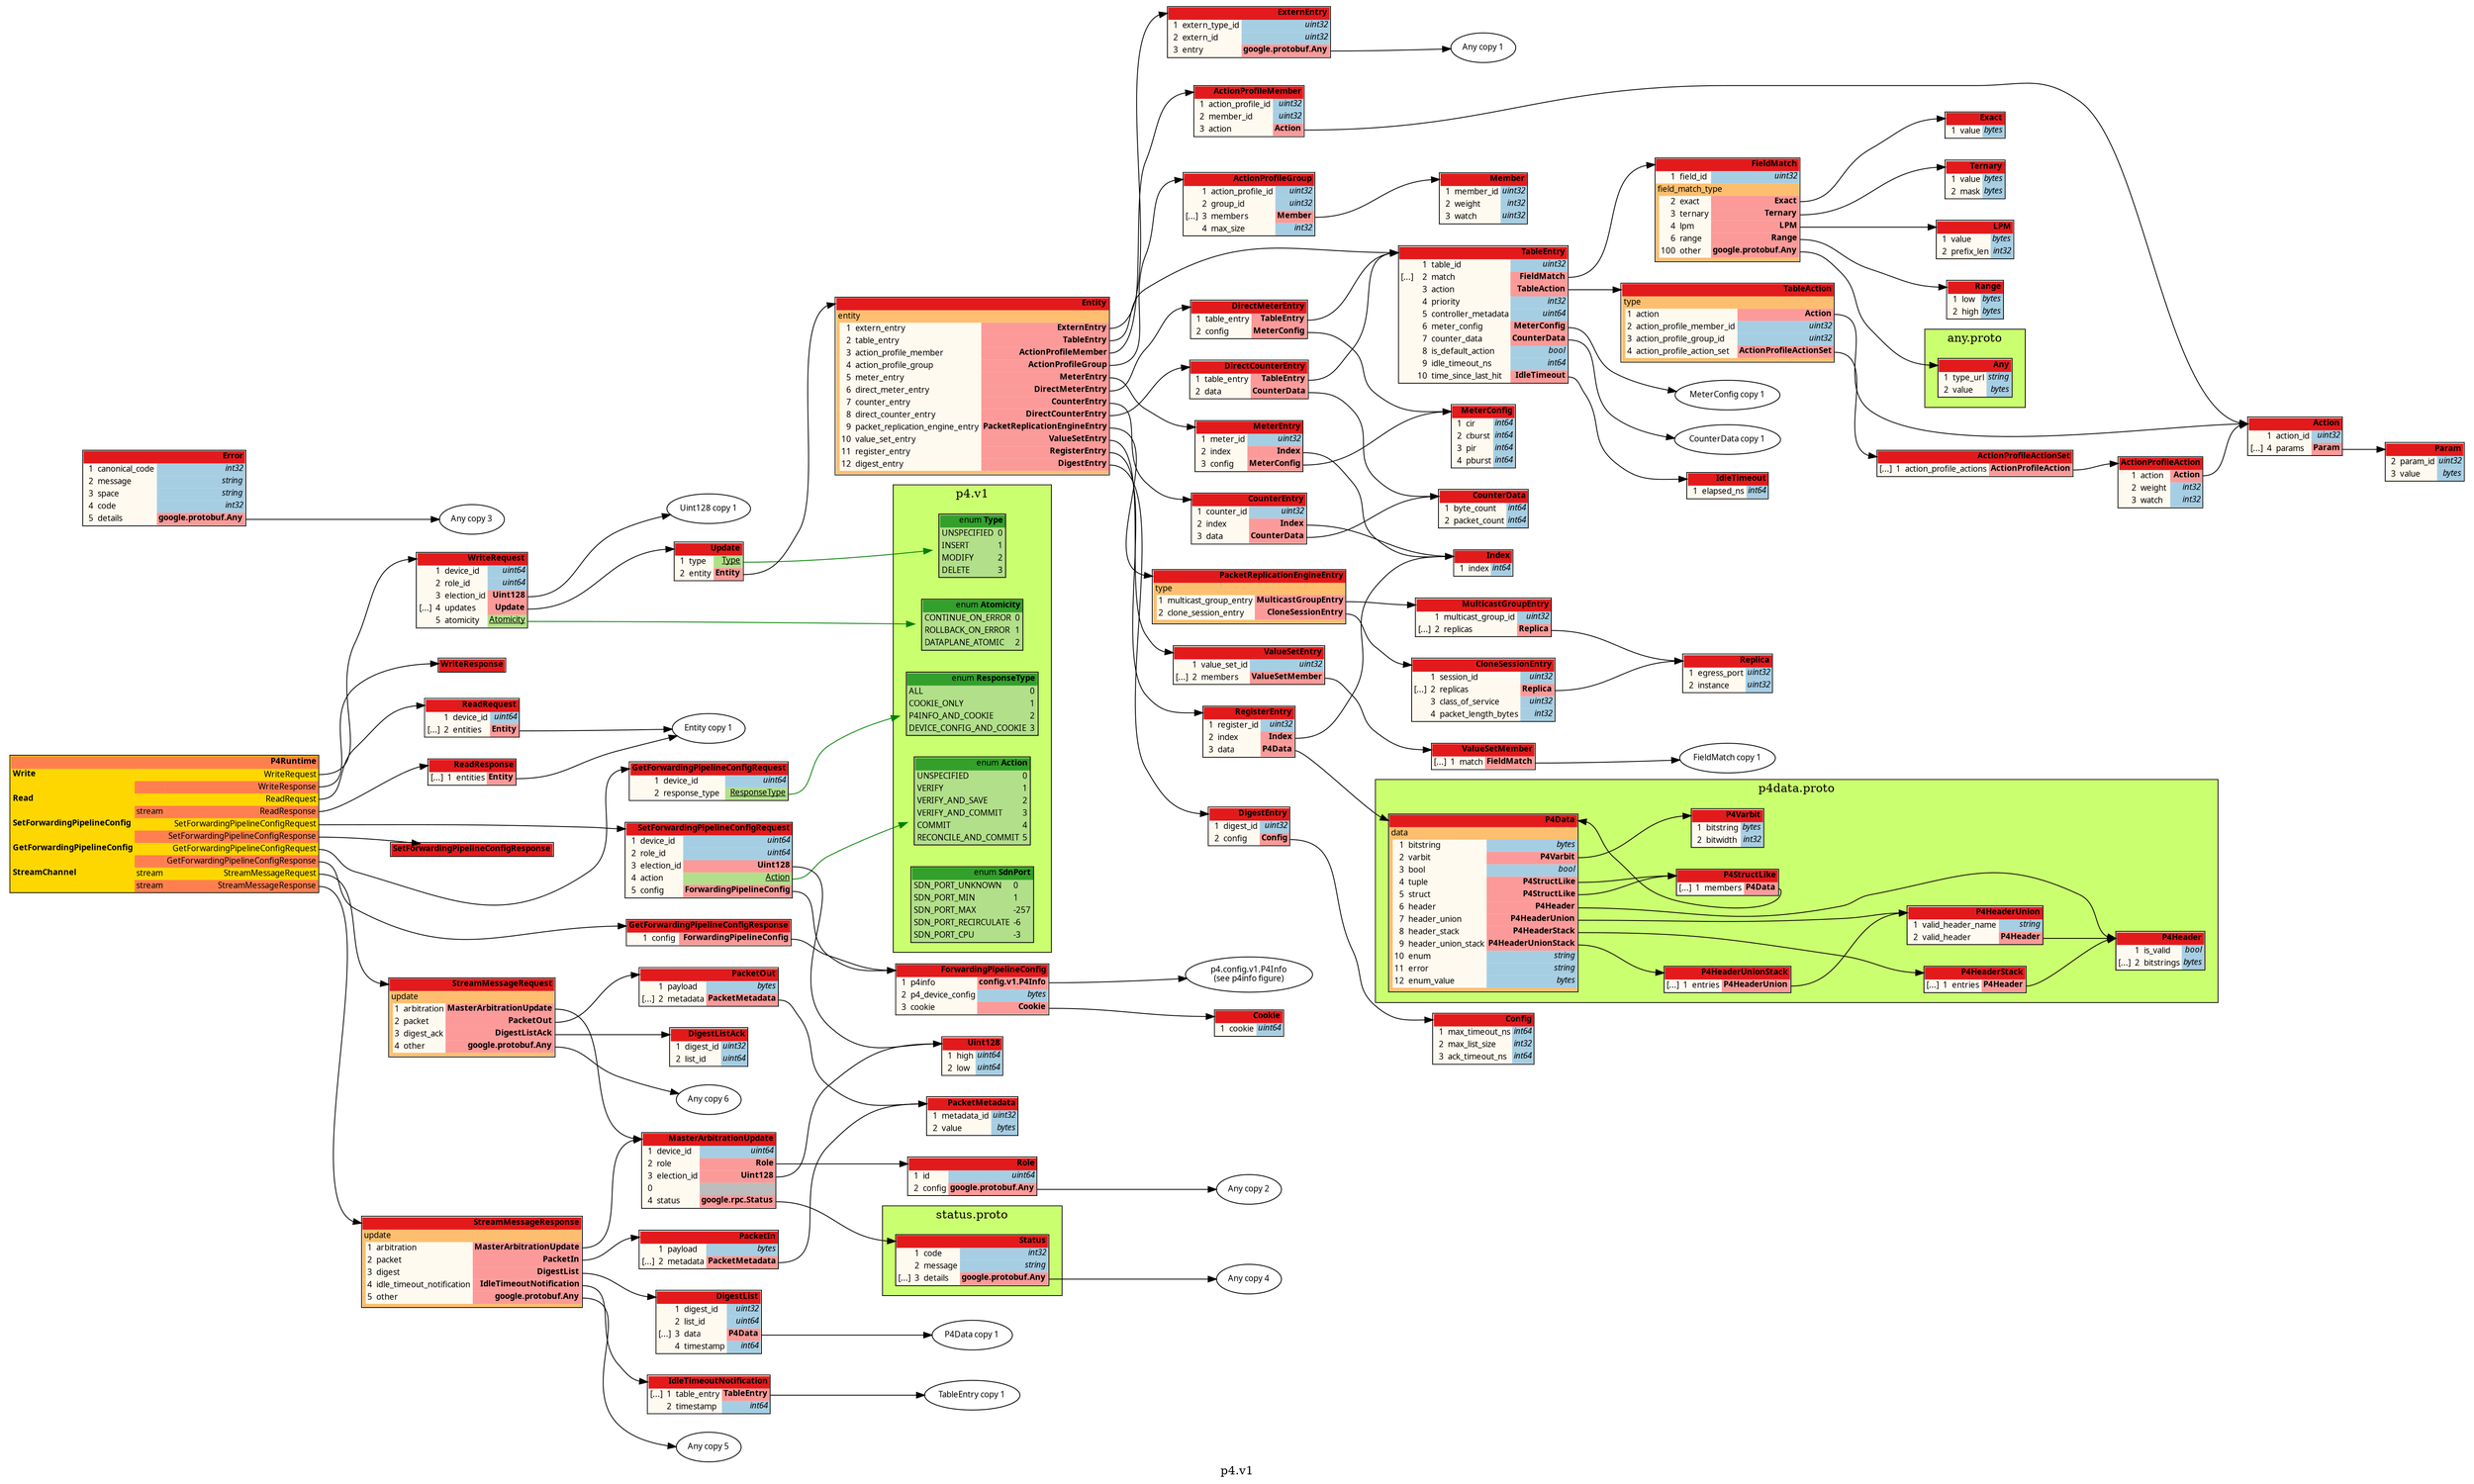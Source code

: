 /*
	do not edit:
	auto-generated by github.com/seamia/protodot
*/
digraph protodot {

	/* package:   p4.v1 */
	/* source:    p4/v1/p4runtime.proto */
	/* selection:  */

	rankdir=LR;
	label="p4.v1";
	tooltip="p4.v1";
	bgcolor="transparent"

	node [
		shape=plaintext
		fontsize=10
		fontname="Ubuntu"
	];

	P4Data_copy1  [shape=ellipse label="P4Data copy 1"]

	/* ------ nodes ------ */
	subgraph cluster_9a2b19f971ef {
		label = "p4data.proto"
		tooltip = "p4/v1/p4data.proto"
		style = filled;
		fillcolor = "#caff70";
		
		Node_Ja_160	[shape=plaintext tooltip="p4.v1.P4Header" label=<<TABLE BORDER="1" CELLBORDER="0" CELLSPACING="0" BGCOLOR="#fffaf0"><TR><TD COLSPAN="4" PORT="header" BGCOLOR="#e31a1c" ALIGN="right"><b>P4Header</b></TD></TR><TR><TD ALIGN="right"></TD><TD ALIGN="right">1</TD><TD ALIGN="left">is_valid</TD><TD BGCOLOR="#a6cee3" PORT="pois_valid" ALIGN="right" TITLE="bool"><i>bool</i></TD></TR><TR><TD ALIGN="right">[...]</TD><TD ALIGN="right">2</TD><TD ALIGN="left">bitstrings</TD><TD BGCOLOR="#a6cee3" PORT="pobitstrings" ALIGN="right" TITLE="bytes"><i>bytes</i></TD></TR></TABLE>>];
		Node_Ja_163	[shape=plaintext tooltip="p4.v1.P4HeaderUnionStack" label=<<TABLE BORDER="1" CELLBORDER="0" CELLSPACING="0" BGCOLOR="#fffaf0"><TR><TD COLSPAN="4" PORT="header" BGCOLOR="#e31a1c" ALIGN="right"><b>P4HeaderUnionStack</b></TD></TR><TR><TD ALIGN="right">[...]</TD><TD ALIGN="right">1</TD><TD ALIGN="left">entries</TD><TD BGCOLOR="#fb9a99" PORT="poentries" ALIGN="right"><b>P4HeaderUnion</b></TD></TR></TABLE>>];
		Node_Ja_157	[shape=plaintext tooltip="p4.v1.P4Data" label=<<TABLE BORDER="1" CELLBORDER="0" CELLSPACING="0" BGCOLOR="#fffaf0"><TR><TD COLSPAN="4" PORT="header" BGCOLOR="#e31a1c" ALIGN="right"><b>P4Data</b></TD></TR><TR><TD COLSPAN="4" BGCOLOR="#fdbf6f" ALIGN="left">data</TD></TR><TR><TD BGCOLOR="#fdbf6f"></TD><TD ALIGN="right">1</TD><TD ALIGN="left">bitstring</TD><TD ALIGN="right" BGCOLOR="#a6cee3" PORT="pobitstring"><i>bytes</i></TD></TR><TR><TD BGCOLOR="#fdbf6f"></TD><TD ALIGN="right">2</TD><TD ALIGN="left">varbit</TD><TD ALIGN="right" BGCOLOR="#fb9a99" PORT="povarbit"><b>P4Varbit</b></TD></TR><TR><TD BGCOLOR="#fdbf6f"></TD><TD ALIGN="right">3</TD><TD ALIGN="left">bool</TD><TD ALIGN="right" BGCOLOR="#a6cee3" PORT="pobool"><i>bool</i></TD></TR><TR><TD BGCOLOR="#fdbf6f"></TD><TD ALIGN="right">4</TD><TD ALIGN="left">tuple</TD><TD ALIGN="right" BGCOLOR="#fb9a99" PORT="potuple"><b>P4StructLike</b></TD></TR><TR><TD BGCOLOR="#fdbf6f"></TD><TD ALIGN="right">5</TD><TD ALIGN="left">struct</TD><TD ALIGN="right" BGCOLOR="#fb9a99" PORT="postruct"><b>P4StructLike</b></TD></TR><TR><TD BGCOLOR="#fdbf6f"></TD><TD ALIGN="right">6</TD><TD ALIGN="left">header</TD><TD ALIGN="right" BGCOLOR="#fb9a99" PORT="poheader"><b>P4Header</b></TD></TR><TR><TD BGCOLOR="#fdbf6f"></TD><TD ALIGN="right">7</TD><TD ALIGN="left">header_union</TD><TD ALIGN="right" BGCOLOR="#fb9a99" PORT="poheader_union"><b>P4HeaderUnion</b></TD></TR><TR><TD BGCOLOR="#fdbf6f"></TD><TD ALIGN="right">8</TD><TD ALIGN="left">header_stack</TD><TD ALIGN="right" BGCOLOR="#fb9a99" PORT="poheader_stack"><b>P4HeaderStack</b></TD></TR><TR><TD BGCOLOR="#fdbf6f"></TD><TD ALIGN="right">9</TD><TD ALIGN="left">header_union_stack</TD><TD ALIGN="right" BGCOLOR="#fb9a99" PORT="poheader_union_stack"><b>P4HeaderUnionStack</b></TD></TR><TR><TD BGCOLOR="#fdbf6f"></TD><TD ALIGN="right">10</TD><TD ALIGN="left">enum</TD><TD ALIGN="right" BGCOLOR="#a6cee3" PORT="poenum"><i>string</i></TD></TR><TR><TD BGCOLOR="#fdbf6f"></TD><TD ALIGN="right">11</TD><TD ALIGN="left">error</TD><TD ALIGN="right" BGCOLOR="#a6cee3" PORT="poerror"><i>string</i></TD></TR><TR><TD BGCOLOR="#fdbf6f"></TD><TD ALIGN="right">12</TD><TD ALIGN="left">enum_value</TD><TD ALIGN="right" BGCOLOR="#a6cee3" PORT="poenum_value"><i>bytes</i></TD></TR><TR><TD COLSPAN="4" BGCOLOR="#fdbf6f"></TD></TR></TABLE>>];
		Node_Ja_158	[shape=plaintext tooltip="p4.v1.P4Varbit" label=<<TABLE BORDER="1" CELLBORDER="0" CELLSPACING="0" BGCOLOR="#fffaf0"><TR><TD COLSPAN="4" PORT="header" BGCOLOR="#e31a1c" ALIGN="right"><b>P4Varbit</b></TD></TR><TR><TD ALIGN="right"></TD><TD ALIGN="right">1</TD><TD ALIGN="left">bitstring</TD><TD BGCOLOR="#a6cee3" PORT="pobitstring" ALIGN="right" TITLE="bytes"><i>bytes</i></TD></TR><TR><TD ALIGN="right"></TD><TD ALIGN="right">2</TD><TD ALIGN="left">bitwidth</TD><TD BGCOLOR="#a6cee3" PORT="pobitwidth" ALIGN="right" TITLE="int32"><i>int32</i></TD></TR></TABLE>>];
		Node_Ja_159	[shape=plaintext tooltip="p4.v1.P4StructLike" label=<<TABLE BORDER="1" CELLBORDER="0" CELLSPACING="0" BGCOLOR="#fffaf0"><TR><TD COLSPAN="4" PORT="header" BGCOLOR="#e31a1c" ALIGN="right"><b>P4StructLike</b></TD></TR><TR><TD ALIGN="right">[...]</TD><TD ALIGN="right">1</TD><TD ALIGN="left">members</TD><TD BGCOLOR="#fb9a99" PORT="pomembers" ALIGN="right"><b>P4Data</b></TD></TR></TABLE>>];
		Node_Ja_162	[shape=plaintext tooltip="p4.v1.P4HeaderStack" label=<<TABLE BORDER="1" CELLBORDER="0" CELLSPACING="0" BGCOLOR="#fffaf0"><TR><TD COLSPAN="4" PORT="header" BGCOLOR="#e31a1c" ALIGN="right"><b>P4HeaderStack</b></TD></TR><TR><TD ALIGN="right">[...]</TD><TD ALIGN="right">1</TD><TD ALIGN="left">entries</TD><TD BGCOLOR="#fb9a99" PORT="poentries" ALIGN="right"><b>P4Header</b></TD></TR></TABLE>>];
		Node_Ja_161	[shape=plaintext tooltip="p4.v1.P4HeaderUnion" label=<<TABLE BORDER="1" CELLBORDER="0" CELLSPACING="0" BGCOLOR="#fffaf0"><TR><TD COLSPAN="4" PORT="header" BGCOLOR="#e31a1c" ALIGN="right"><b>P4HeaderUnion</b></TD></TR><TR><TD ALIGN="right"></TD><TD ALIGN="right">1</TD><TD ALIGN="left">valid_header_name</TD><TD BGCOLOR="#a6cee3" PORT="povalid_header_name" ALIGN="right" TITLE="string"><i>string</i></TD></TR><TR><TD ALIGN="right"></TD><TD ALIGN="right">2</TD><TD ALIGN="left">valid_header</TD><TD BGCOLOR="#fb9a99" PORT="povalid_header" ALIGN="right"><b>P4Header</b></TD></TR></TABLE>>];
	}

	subgraph cluster_7c0c5f0bc7a6 {
		label = "p4.v1"
		tooltip = "p4.v1"
		style = filled;
		fillcolor = "#caff70";
		
		Node_Ja_176	[shape=plaintext tooltip="Type" label=<<TABLE BORDER="1" CELLBORDER="0" CELLSPACING="0" BGCOLOR="#b2df8a"><TR><TD COLSPAN="2" PORT="header" BGCOLOR="#33a02c" ALIGN="right">enum <b>Type</b></TD></TR><TR><TD BGCOLOR="#b2df8a" ALIGN="left">UNSPECIFIED</TD><TD BGCOLOR="#b2df8a" ALIGN="left">0</TD></TR><TR><TD BGCOLOR="#b2df8a" ALIGN="left">INSERT</TD><TD BGCOLOR="#b2df8a" ALIGN="left">1</TD></TR><TR><TD BGCOLOR="#b2df8a" ALIGN="left">MODIFY</TD><TD BGCOLOR="#b2df8a" ALIGN="left">2</TD></TR><TR><TD BGCOLOR="#b2df8a" ALIGN="left">DELETE</TD><TD BGCOLOR="#b2df8a" ALIGN="left">3</TD></TR></TABLE>>];
		Node_Ja_171	[shape=plaintext tooltip="Atomicity" label=<<TABLE BORDER="1" CELLBORDER="0" CELLSPACING="0" BGCOLOR="#b2df8a"><TR><TD COLSPAN="2" PORT="header" BGCOLOR="#33a02c" ALIGN="right">enum <b>Atomicity</b></TD></TR><TR><TD BGCOLOR="#b2df8a" ALIGN="left">CONTINUE_ON_ERROR</TD><TD BGCOLOR="#b2df8a" ALIGN="left">0</TD></TR><TR><TD BGCOLOR="#b2df8a" ALIGN="left">ROLLBACK_ON_ERROR</TD><TD BGCOLOR="#b2df8a" ALIGN="left">1</TD></TR><TR><TD BGCOLOR="#b2df8a" ALIGN="left">DATAPLANE_ATOMIC</TD><TD BGCOLOR="#b2df8a" ALIGN="left">2</TD></TR></TABLE>>];
		Node_Ja_222	[shape=plaintext tooltip="Action" label=<<TABLE BORDER="1" CELLBORDER="0" CELLSPACING="0" BGCOLOR="#b2df8a"><TR><TD COLSPAN="2" PORT="header" BGCOLOR="#33a02c" ALIGN="right">enum <b>Action</b></TD></TR><TR><TD BGCOLOR="#b2df8a" ALIGN="left">UNSPECIFIED</TD><TD BGCOLOR="#b2df8a" ALIGN="left">0</TD></TR><TR><TD BGCOLOR="#b2df8a" ALIGN="left">VERIFY</TD><TD BGCOLOR="#b2df8a" ALIGN="left">1</TD></TR><TR><TD BGCOLOR="#b2df8a" ALIGN="left">VERIFY_AND_SAVE</TD><TD BGCOLOR="#b2df8a" ALIGN="left">2</TD></TR><TR><TD BGCOLOR="#b2df8a" ALIGN="left">VERIFY_AND_COMMIT</TD><TD BGCOLOR="#b2df8a" ALIGN="left">3</TD></TR><TR><TD BGCOLOR="#b2df8a" ALIGN="left">COMMIT</TD><TD BGCOLOR="#b2df8a" ALIGN="left">4</TD></TR><TR><TD BGCOLOR="#b2df8a" ALIGN="left">RECONCILE_AND_COMMIT</TD><TD BGCOLOR="#b2df8a" ALIGN="left">5</TD></TR></TABLE>>];
		Node_Ja_227	[shape=plaintext tooltip="ResponseType" label=<<TABLE BORDER="1" CELLBORDER="0" CELLSPACING="0" BGCOLOR="#b2df8a"><TR><TD COLSPAN="2" PORT="header" BGCOLOR="#33a02c" ALIGN="right">enum <b>ResponseType</b></TD></TR><TR><TD BGCOLOR="#b2df8a" ALIGN="left">ALL</TD><TD BGCOLOR="#b2df8a" ALIGN="left">0</TD></TR><TR><TD BGCOLOR="#b2df8a" ALIGN="left">COOKIE_ONLY</TD><TD BGCOLOR="#b2df8a" ALIGN="left">1</TD></TR><TR><TD BGCOLOR="#b2df8a" ALIGN="left">P4INFO_AND_COOKIE</TD><TD BGCOLOR="#b2df8a" ALIGN="left">2</TD></TR><TR><TD BGCOLOR="#b2df8a" ALIGN="left">DEVICE_CONFIG_AND_COOKIE</TD><TD BGCOLOR="#b2df8a" ALIGN="left">3</TD></TR></TABLE>>];
		Node_Ja_230	[shape=plaintext tooltip="SdnPort" label=<<TABLE BORDER="1" CELLBORDER="0" CELLSPACING="0" BGCOLOR="#b2df8a"><TR><TD COLSPAN="2" PORT="header" BGCOLOR="#33a02c" ALIGN="right">enum <b>SdnPort</b></TD></TR><TR><TD BGCOLOR="#b2df8a" ALIGN="left">SDN_PORT_UNKNOWN</TD><TD BGCOLOR="#b2df8a" ALIGN="left">0</TD></TR><TR><TD BGCOLOR="#b2df8a" ALIGN="left">SDN_PORT_MIN</TD><TD BGCOLOR="#b2df8a" ALIGN="left">1</TD></TR><TR><TD BGCOLOR="#b2df8a" ALIGN="left">SDN_PORT_MAX</TD><TD BGCOLOR="#b2df8a" ALIGN="left">-257</TD></TR><TR><TD BGCOLOR="#b2df8a" ALIGN="left">SDN_PORT_RECIRCULATE</TD><TD BGCOLOR="#b2df8a" ALIGN="left">-6</TD></TR><TR><TD BGCOLOR="#b2df8a" ALIGN="left">SDN_PORT_CPU</TD><TD BGCOLOR="#b2df8a" ALIGN="left">-3</TD></TR></TABLE>>];
	}

	Any_copy1  [shape=ellipse label="Any copy 1"]
	Any_copy2  [shape=ellipse label="Any copy 2"]
	Any_copy3  [shape=ellipse label="Any copy 3"]
	Any_copy4  [shape=ellipse label="Any copy 4"]
	Any_copy5  [shape=ellipse label="Any copy 5"]
	Any_copy6  [shape=ellipse label="Any copy 6"]

	subgraph cluster_668c2255749e {
		label = "any.proto"
		tooltip = "google/protobuf/any.proto"
		style = filled;
		fillcolor = "#caff70";
		
		Node_Ja_100	[shape=plaintext tooltip="google.protobuf.Any" label=<<TABLE BORDER="1" CELLBORDER="0" CELLSPACING="0" BGCOLOR="#fffaf0"><TR><TD COLSPAN="4" PORT="header" BGCOLOR="#e31a1c" ALIGN="right"><b>Any</b></TD></TR><TR><TD ALIGN="right"></TD><TD ALIGN="right">1</TD><TD ALIGN="left">type_url</TD><TD BGCOLOR="#a6cee3" PORT="potype_url" ALIGN="right" TITLE="string"><i>string</i></TD></TR><TR><TD ALIGN="right"></TD><TD ALIGN="right">2</TD><TD ALIGN="left">value</TD><TD BGCOLOR="#a6cee3" PORT="povalue" ALIGN="right" TITLE="bytes"><i>bytes</i></TD></TR></TABLE>>];
	}

	subgraph cluster_62b51da58fa4 {
		label = "status.proto"
		tooltip = "google/rpc/status.proto"
		style = filled;
		fillcolor = "#caff70";
		
		Node_Ja_101	[shape=plaintext tooltip="google.rpc.Status" label=<<TABLE BORDER="1" CELLBORDER="0" CELLSPACING="0" BGCOLOR="#fffaf0"><TR><TD COLSPAN="4" PORT="header" BGCOLOR="#e31a1c" ALIGN="right"><b>Status</b></TD></TR><TR><TD ALIGN="right"></TD><TD ALIGN="right">1</TD><TD ALIGN="left">code</TD><TD BGCOLOR="#a6cee3" PORT="pocode" ALIGN="right" TITLE="int32"><i>int32</i></TD></TR><TR><TD ALIGN="right"></TD><TD ALIGN="right">2</TD><TD ALIGN="left">message</TD><TD BGCOLOR="#a6cee3" PORT="pomessage" ALIGN="right" TITLE="string"><i>string</i></TD></TR><TR><TD ALIGN="right">[...]</TD><TD ALIGN="right">3</TD><TD ALIGN="left">details</TD><TD BGCOLOR="#fb9a99" PORT="podetails" ALIGN="right"><b>google.protobuf.Any</b></TD></TR></TABLE>>];
	}

	P4Info_copy1 [shape=ellipse label="p4.config.v1.P4Info\n(see p4info figure)"]

	/* ------ leaving the root package unwrapped ------ */
	Node_Ja_164	[shape=plaintext tooltip="P4Runtime" label=<<TABLE BORDER="1" CELLBORDER="0" CELLSPACING="0" BGCOLOR="#ffd700"><TR><TD COLSPAN="3" PORT="header" BGCOLOR="#ff7f50" ALIGN="right"><b>P4Runtime</b></TD></TR><TR><TD ALIGN="left"><b>Write</b></TD><TD></TD><TD PORT="poWrite_request" ALIGN="right">WriteRequest</TD></TR><TR style="border-bottom: 1px solid red"><TD></TD><TD BGCOLOR="#ff7f50"></TD><TD PORT="poWrite_response" ALIGN="right" BGCOLOR="#ff7f50">WriteResponse</TD></TR><TR><TD ALIGN="left"><b>Read</b></TD><TD></TD><TD PORT="poRead_request" ALIGN="right">ReadRequest</TD></TR><TR style="border-bottom: 1px solid red"><TD></TD><TD BGCOLOR="#ff7f50">stream</TD><TD PORT="poRead_response" ALIGN="right" BGCOLOR="#ff7f50">ReadResponse</TD></TR><TR><TD ALIGN="left"><b>SetForwardingPipelineConfig</b></TD><TD></TD><TD PORT="poSetForwardingPipelineConfig_request" ALIGN="right">SetForwardingPipelineConfigRequest</TD></TR><TR style="border-bottom: 1px solid red"><TD></TD><TD BGCOLOR="#ff7f50"></TD><TD PORT="poSetForwardingPipelineConfig_response" ALIGN="right" BGCOLOR="#ff7f50">SetForwardingPipelineConfigResponse</TD></TR><TR><TD ALIGN="left"><b>GetForwardingPipelineConfig</b></TD><TD></TD><TD PORT="poGetForwardingPipelineConfig_request" ALIGN="right">GetForwardingPipelineConfigRequest</TD></TR><TR style="border-bottom: 1px solid red"><TD></TD><TD BGCOLOR="#ff7f50"></TD><TD PORT="poGetForwardingPipelineConfig_response" ALIGN="right" BGCOLOR="#ff7f50">GetForwardingPipelineConfigResponse</TD></TR><TR><TD ALIGN="left"><b>StreamChannel</b></TD><TD>stream</TD><TD PORT="poStreamChannel_request" ALIGN="right">StreamMessageRequest</TD></TR><TR style="border-bottom: 1px solid red"><TD></TD><TD BGCOLOR="#ff7f50">stream</TD><TD PORT="poStreamChannel_response" ALIGN="right" BGCOLOR="#ff7f50">StreamMessageResponse</TD></TR></TABLE>>];
	Node_Ja_185	[shape=plaintext tooltip="p4.v1.FieldMatch.Range" label=<<TABLE BORDER="1" CELLBORDER="0" CELLSPACING="0" BGCOLOR="#fffaf0"><TR><TD COLSPAN="4" PORT="header" BGCOLOR="#e31a1c" ALIGN="right"><b>Range</b></TD></TR><TR><TD ALIGN="right"></TD><TD ALIGN="right">1</TD><TD ALIGN="left">low</TD><TD BGCOLOR="#a6cee3" PORT="polow" ALIGN="right" TITLE="bytes"><i>bytes</i></TD></TR><TR><TD ALIGN="right"></TD><TD ALIGN="right">2</TD><TD ALIGN="left">high</TD><TD BGCOLOR="#a6cee3" PORT="pohigh" ALIGN="right" TITLE="bytes"><i>bytes</i></TD></TR></TABLE>>];
	Node_Ja_220	[shape=plaintext tooltip="p4.v1.Uint128" label=<<TABLE BORDER="1" CELLBORDER="0" CELLSPACING="0" BGCOLOR="#fffaf0"><TR><TD COLSPAN="4" PORT="header" BGCOLOR="#e31a1c" ALIGN="right"><b>Uint128</b></TD></TR><TR><TD ALIGN="right"></TD><TD ALIGN="right">1</TD><TD ALIGN="left">high</TD><TD BGCOLOR="#a6cee3" PORT="pohigh" ALIGN="right" TITLE="uint64"><i>uint64</i></TD></TR><TR><TD ALIGN="right"></TD><TD ALIGN="right">2</TD><TD ALIGN="left">low</TD><TD BGCOLOR="#a6cee3" PORT="polow" ALIGN="right" TITLE="uint64"><i>uint64</i></TD></TR></TABLE>>];
	Uint128_copy1  [shape=ellipse label="Uint128 copy 1"]
	
	Node_Ja_187	[shape=plaintext tooltip="p4.v1.Action" label=<<TABLE BORDER="1" CELLBORDER="0" CELLSPACING="0" BGCOLOR="#fffaf0"><TR><TD COLSPAN="4" PORT="header" BGCOLOR="#e31a1c" ALIGN="right"><b>Action</b></TD></TR><TR><TD ALIGN="right"></TD><TD ALIGN="right">1</TD><TD ALIGN="left">action_id</TD><TD BGCOLOR="#a6cee3" PORT="poaction_id" ALIGN="right" TITLE="uint32"><i>uint32</i></TD></TR><TR><TD ALIGN="right">[...]</TD><TD ALIGN="right">4</TD><TD ALIGN="left">params</TD><TD BGCOLOR="#fb9a99" PORT="poparams" ALIGN="right"><b>Param</b></TD></TR></TABLE>>];
	Node_Ja_190	[shape=plaintext tooltip="p4.v1.ActionProfileAction" label=<<TABLE BORDER="1" CELLBORDER="0" CELLSPACING="0" BGCOLOR="#fffaf0"><TR><TD COLSPAN="4" PORT="header" BGCOLOR="#e31a1c" ALIGN="right"><b>ActionProfileAction</b></TD></TR><TR><TD ALIGN="right"></TD><TD ALIGN="right">1</TD><TD ALIGN="left">action</TD><TD BGCOLOR="#fb9a99" PORT="poaction" ALIGN="right"><b>Action</b></TD></TR><TR><TD ALIGN="right"></TD><TD ALIGN="right">2</TD><TD ALIGN="left">weight</TD><TD BGCOLOR="#a6cee3" PORT="poweight" ALIGN="right" TITLE="int32"><i>int32</i></TD></TR><TR><TD ALIGN="right"></TD><TD ALIGN="right">3</TD><TD ALIGN="left">watch</TD><TD BGCOLOR="#a6cee3" PORT="powatch" ALIGN="right" TITLE="int32"><i>int32</i></TD></TR></TABLE>>];
	Node_Ja_206	[shape=plaintext tooltip="p4.v1.ValueSetEntry" label=<<TABLE BORDER="1" CELLBORDER="0" CELLSPACING="0" BGCOLOR="#fffaf0"><TR><TD COLSPAN="4" PORT="header" BGCOLOR="#e31a1c" ALIGN="right"><b>ValueSetEntry</b></TD></TR><TR><TD ALIGN="right"></TD><TD ALIGN="right">1</TD><TD ALIGN="left">value_set_id</TD><TD BGCOLOR="#a6cee3" PORT="povalue_set_id" ALIGN="right" TITLE="uint32"><i>uint32</i></TD></TR><TR><TD ALIGN="right">[...]</TD><TD ALIGN="right">2</TD><TD ALIGN="left">members</TD><TD BGCOLOR="#fb9a99" PORT="pomembers" ALIGN="right"><b>ValueSetMember</b></TD></TR></TABLE>>];
	Node_Ja_214	[shape=plaintext tooltip="p4.v1.PacketIn" label=<<TABLE BORDER="1" CELLBORDER="0" CELLSPACING="0" BGCOLOR="#fffaf0"><TR><TD COLSPAN="4" PORT="header" BGCOLOR="#e31a1c" ALIGN="right"><b>PacketIn</b></TD></TR><TR><TD ALIGN="right"></TD><TD ALIGN="right">1</TD><TD ALIGN="left">payload</TD><TD BGCOLOR="#a6cee3" PORT="popayload" ALIGN="right" TITLE="bytes"><i>bytes</i></TD></TR><TR><TD ALIGN="right">[...]</TD><TD ALIGN="right">2</TD><TD ALIGN="left">metadata</TD><TD BGCOLOR="#fb9a99" PORT="pometadata" ALIGN="right"><b>PacketMetadata</b></TD></TR></TABLE>>];
	Node_Ja_225	[shape=plaintext tooltip="p4.v1.ForwardingPipelineConfig.Cookie" label=<<TABLE BORDER="1" CELLBORDER="0" CELLSPACING="0" BGCOLOR="#fffaf0"><TR><TD COLSPAN="4" PORT="header" BGCOLOR="#e31a1c" ALIGN="right"><b>Cookie</b></TD></TR><TR><TD ALIGN="right"></TD><TD ALIGN="right">1</TD><TD ALIGN="left">cookie</TD><TD BGCOLOR="#a6cee3" PORT="pocookie" ALIGN="right" TITLE="uint64"><i>uint64</i></TD></TR></TABLE>>];
	Node_Ja_170	[shape=plaintext tooltip="p4.v1.WriteRequest" label=<<TABLE BORDER="1" CELLBORDER="0" CELLSPACING="0" BGCOLOR="#fffaf0"><TR><TD COLSPAN="4" PORT="header" BGCOLOR="#e31a1c" ALIGN="right"><b>WriteRequest</b></TD></TR><TR><TD ALIGN="right"></TD><TD ALIGN="right">1</TD><TD ALIGN="left">device_id</TD><TD BGCOLOR="#a6cee3" PORT="podevice_id" ALIGN="right" TITLE="uint64"><i>uint64</i></TD></TR><TR><TD ALIGN="right"></TD><TD ALIGN="right">2</TD><TD ALIGN="left">role_id</TD><TD BGCOLOR="#a6cee3" PORT="porole_id" ALIGN="right" TITLE="uint64"><i>uint64</i></TD></TR><TR><TD ALIGN="right"></TD><TD ALIGN="right">3</TD><TD ALIGN="left">election_id</TD><TD BGCOLOR="#fb9a99" PORT="poelection_id" ALIGN="right"><b>Uint128</b></TD></TR><TR><TD ALIGN="right">[...]</TD><TD ALIGN="right">4</TD><TD ALIGN="left">updates</TD><TD BGCOLOR="#fb9a99" PORT="poupdates" ALIGN="right"><b>Update</b></TD></TR><TR><TD ALIGN="right"></TD><TD ALIGN="right">5</TD><TD ALIGN="left">atomicity</TD><TD BGCOLOR="#b2df8a" PORT="poatomicity" ALIGN="right"><u>Atomicity</u></TD></TR></TABLE>>];
	Node_Ja_204	[shape=plaintext tooltip="p4.v1.CloneSessionEntry" label=<<TABLE BORDER="1" CELLBORDER="0" CELLSPACING="0" BGCOLOR="#fffaf0"><TR><TD COLSPAN="4" PORT="header" BGCOLOR="#e31a1c" ALIGN="right"><b>CloneSessionEntry</b></TD></TR><TR><TD ALIGN="right"></TD><TD ALIGN="right">1</TD><TD ALIGN="left">session_id</TD><TD BGCOLOR="#a6cee3" PORT="posession_id" ALIGN="right" TITLE="uint32"><i>uint32</i></TD></TR><TR><TD ALIGN="right">[...]</TD><TD ALIGN="right">2</TD><TD ALIGN="left">replicas</TD><TD BGCOLOR="#fb9a99" PORT="poreplicas" ALIGN="right"><b>Replica</b></TD></TR><TR><TD ALIGN="right"></TD><TD ALIGN="right">3</TD><TD ALIGN="left">class_of_service</TD><TD BGCOLOR="#a6cee3" PORT="poclass_of_service" ALIGN="right" TITLE="uint32"><i>uint32</i></TD></TR><TR><TD ALIGN="right"></TD><TD ALIGN="right">4</TD><TD ALIGN="left">packet_length_bytes</TD><TD BGCOLOR="#a6cee3" PORT="popacket_length_bytes" ALIGN="right" TITLE="int32"><i>int32</i></TD></TR></TABLE>>];
	Node_Ja_208	[shape=plaintext tooltip="p4.v1.DigestEntry" label=<<TABLE BORDER="1" CELLBORDER="0" CELLSPACING="0" BGCOLOR="#fffaf0"><TR><TD COLSPAN="4" PORT="header" BGCOLOR="#e31a1c" ALIGN="right"><b>DigestEntry</b></TD></TR><TR><TD ALIGN="right"></TD><TD ALIGN="right">1</TD><TD ALIGN="left">digest_id</TD><TD BGCOLOR="#a6cee3" PORT="podigest_id" ALIGN="right" TITLE="uint32"><i>uint32</i></TD></TR><TR><TD ALIGN="right"></TD><TD ALIGN="right">2</TD><TD ALIGN="left">config</TD><TD BGCOLOR="#fb9a99" PORT="poconfig" ALIGN="right"><b>Config</b></TD></TR></TABLE>>];
	Node_Ja_221	[shape=plaintext tooltip="p4.v1.SetForwardingPipelineConfigRequest" label=<<TABLE BORDER="1" CELLBORDER="0" CELLSPACING="0" BGCOLOR="#fffaf0"><TR><TD COLSPAN="4" PORT="header" BGCOLOR="#e31a1c" ALIGN="right"><b>SetForwardingPipelineConfigRequest</b></TD></TR><TR><TD ALIGN="right"></TD><TD ALIGN="right">1</TD><TD ALIGN="left">device_id</TD><TD BGCOLOR="#a6cee3" PORT="podevice_id" ALIGN="right" TITLE="uint64"><i>uint64</i></TD></TR><TR><TD ALIGN="right"></TD><TD ALIGN="right">2</TD><TD ALIGN="left">role_id</TD><TD BGCOLOR="#a6cee3" PORT="porole_id" ALIGN="right" TITLE="uint64"><i>uint64</i></TD></TR><TR><TD ALIGN="right"></TD><TD ALIGN="right">3</TD><TD ALIGN="left">election_id</TD><TD BGCOLOR="#fb9a99" PORT="poelection_id" ALIGN="right"><b>Uint128</b></TD></TR><TR><TD ALIGN="right"></TD><TD ALIGN="right">4</TD><TD ALIGN="left">action</TD><TD BGCOLOR="#b2df8a" PORT="poaction" ALIGN="right"><u>Action</u></TD></TR><TR><TD ALIGN="right"></TD><TD ALIGN="right">5</TD><TD ALIGN="left">config</TD><TD BGCOLOR="#fb9a99" PORT="poconfig" ALIGN="right"><b>ForwardingPipelineConfig</b></TD></TR></TABLE>>];
	Node_Ja_205	[shape=plaintext tooltip="p4.v1.ValueSetMember" label=<<TABLE BORDER="1" CELLBORDER="0" CELLSPACING="0" BGCOLOR="#fffaf0"><TR><TD COLSPAN="4" PORT="header" BGCOLOR="#e31a1c" ALIGN="right"><b>ValueSetMember</b></TD></TR><TR><TD ALIGN="right">[...]</TD><TD ALIGN="right">1</TD><TD ALIGN="left">match</TD><TD BGCOLOR="#fb9a99" PORT="pomatch" ALIGN="right"><b>FieldMatch</b></TD></TR></TABLE>>];
	Node_Ja_219	[shape=plaintext tooltip="p4.v1.IdleTimeoutNotification" label=<<TABLE BORDER="1" CELLBORDER="0" CELLSPACING="0" BGCOLOR="#fffaf0"><TR><TD COLSPAN="4" PORT="header" BGCOLOR="#e31a1c" ALIGN="right"><b>IdleTimeoutNotification</b></TD></TR><TR><TD ALIGN="right">[...]</TD><TD ALIGN="right">1</TD><TD ALIGN="left">table_entry</TD><TD BGCOLOR="#fb9a99" PORT="potable_entry" ALIGN="right"><b>TableEntry</b></TD></TR><TR><TD ALIGN="right"></TD><TD ALIGN="right">2</TD><TD ALIGN="left">timestamp</TD><TD BGCOLOR="#a6cee3" PORT="potimestamp" ALIGN="right" TITLE="int64"><i>int64</i></TD></TR></TABLE>>];
	Node_Ja_179	[shape=plaintext tooltip="p4.v1.TableEntry" label=<<TABLE BORDER="1" CELLBORDER="0" CELLSPACING="0" BGCOLOR="#fffaf0"><TR><TD COLSPAN="4" PORT="header" BGCOLOR="#e31a1c" ALIGN="right"><b>TableEntry</b></TD></TR><TR><TD ALIGN="right"></TD><TD ALIGN="right">1</TD><TD ALIGN="left">table_id</TD><TD BGCOLOR="#a6cee3" PORT="potable_id" ALIGN="right" TITLE="uint32"><i>uint32</i></TD></TR><TR><TD ALIGN="right">[...]</TD><TD ALIGN="right">2</TD><TD ALIGN="left">match</TD><TD BGCOLOR="#fb9a99" PORT="pomatch" ALIGN="right"><b>FieldMatch</b></TD></TR><TR><TD ALIGN="right"></TD><TD ALIGN="right">3</TD><TD ALIGN="left">action</TD><TD BGCOLOR="#fb9a99" PORT="poaction" ALIGN="right"><b>TableAction</b></TD></TR><TR><TD ALIGN="right"></TD><TD ALIGN="right">4</TD><TD ALIGN="left">priority</TD><TD BGCOLOR="#a6cee3" PORT="popriority" ALIGN="right" TITLE="int32"><i>int32</i></TD></TR><TR><TD ALIGN="right"></TD><TD ALIGN="right">5</TD><TD ALIGN="left">controller_metadata</TD><TD BGCOLOR="#a6cee3" PORT="pocontroller_metadata" ALIGN="right" TITLE="uint64"><i>uint64</i></TD></TR><TR><TD ALIGN="right"></TD><TD ALIGN="right">6</TD><TD ALIGN="left">meter_config</TD><TD BGCOLOR="#fb9a99" PORT="pometer_config" ALIGN="right"><b>MeterConfig</b></TD></TR><TR><TD ALIGN="right"></TD><TD ALIGN="right">7</TD><TD ALIGN="left">counter_data</TD><TD BGCOLOR="#fb9a99" PORT="pocounter_data" ALIGN="right"><b>CounterData</b></TD></TR><TR><TD ALIGN="right"></TD><TD ALIGN="right">8</TD><TD ALIGN="left">is_default_action</TD><TD BGCOLOR="#a6cee3" PORT="pois_default_action" ALIGN="right" TITLE="bool"><i>bool</i></TD></TR><TR><TD ALIGN="right"></TD><TD ALIGN="right">9</TD><TD ALIGN="left">idle_timeout_ns</TD><TD BGCOLOR="#a6cee3" PORT="poidle_timeout_ns" ALIGN="right" TITLE="int64"><i>int64</i></TD></TR><TR><TD ALIGN="right"></TD><TD ALIGN="right">10</TD><TD ALIGN="left">time_since_last_hit</TD><TD BGCOLOR="#fb9a99" PORT="potime_since_last_hit" ALIGN="right"><b>IdleTimeout</b></TD></TR></TABLE>>];
	TableEntry_copy1  [shape=ellipse label="TableEntry copy 1"]
	Node_Ja_192	[shape=plaintext tooltip="p4.v1.ActionProfileGroup" label=<<TABLE BORDER="1" CELLBORDER="0" CELLSPACING="0" BGCOLOR="#fffaf0"><TR><TD COLSPAN="4" PORT="header" BGCOLOR="#e31a1c" ALIGN="right"><b>ActionProfileGroup</b></TD></TR><TR><TD ALIGN="right"></TD><TD ALIGN="right">1</TD><TD ALIGN="left">action_profile_id</TD><TD BGCOLOR="#a6cee3" PORT="poaction_profile_id" ALIGN="right" TITLE="uint32"><i>uint32</i></TD></TR><TR><TD ALIGN="right"></TD><TD ALIGN="right">2</TD><TD ALIGN="left">group_id</TD><TD BGCOLOR="#a6cee3" PORT="pogroup_id" ALIGN="right" TITLE="uint32"><i>uint32</i></TD></TR><TR><TD ALIGN="right">[...]</TD><TD ALIGN="right">3</TD><TD ALIGN="left">members</TD><TD BGCOLOR="#fb9a99" PORT="pomembers" ALIGN="right"><b>Member</b></TD></TR><TR><TD ALIGN="right"></TD><TD ALIGN="right">4</TD><TD ALIGN="left">max_size</TD><TD BGCOLOR="#a6cee3" PORT="pomax_size" ALIGN="right" TITLE="int32"><i>int32</i></TD></TR></TABLE>>];
	Node_Ja_199	[shape=plaintext tooltip="p4.v1.DirectCounterEntry" label=<<TABLE BORDER="1" CELLBORDER="0" CELLSPACING="0" BGCOLOR="#fffaf0"><TR><TD COLSPAN="4" PORT="header" BGCOLOR="#e31a1c" ALIGN="right"><b>DirectCounterEntry</b></TD></TR><TR><TD ALIGN="right"></TD><TD ALIGN="right">1</TD><TD ALIGN="left">table_entry</TD><TD BGCOLOR="#fb9a99" PORT="potable_entry" ALIGN="right"><b>TableEntry</b></TD></TR><TR><TD ALIGN="right"></TD><TD ALIGN="right">2</TD><TD ALIGN="left">data</TD><TD BGCOLOR="#fb9a99" PORT="podata" ALIGN="right"><b>CounterData</b></TD></TR></TABLE>>];
	Node_Ja_217	[shape=plaintext tooltip="p4.v1.MasterArbitrationUpdate" label=<<TABLE BORDER="1" CELLBORDER="0" CELLSPACING="0" BGCOLOR="#fffaf0"><TR><TD COLSPAN="4" PORT="header" BGCOLOR="#e31a1c" ALIGN="right"><b>MasterArbitrationUpdate</b></TD></TR><TR><TD ALIGN="right"></TD><TD ALIGN="right">1</TD><TD ALIGN="left">device_id</TD><TD BGCOLOR="#a6cee3" PORT="podevice_id" ALIGN="right" TITLE="uint64"><i>uint64</i></TD></TR><TR><TD ALIGN="right"></TD><TD ALIGN="right">2</TD><TD ALIGN="left">role</TD><TD BGCOLOR="#fb9a99" PORT="porole" ALIGN="right"><b>Role</b></TD></TR><TR><TD ALIGN="right"></TD><TD ALIGN="right">3</TD><TD ALIGN="left">election_id</TD><TD BGCOLOR="#fb9a99" PORT="poelection_id" ALIGN="right"><b>Uint128</b></TD></TR><TR><TD ALIGN="right"></TD><TD ALIGN="right">0</TD><TD ALIGN="left"></TD><TD BGCOLOR="#bdbdbd" PORT="po" ALIGN="right"><b> </b></TD></TR><TR><TD ALIGN="right"></TD><TD ALIGN="right">4</TD><TD ALIGN="left">status</TD><TD BGCOLOR="#fb9a99" PORT="postatus" ALIGN="right"><b>google.rpc.Status</b></TD></TR></TABLE>>];
	
	Node_Ja_193	[shape=plaintext tooltip="p4.v1.ActionProfileGroup.Member" label=<<TABLE BORDER="1" CELLBORDER="0" CELLSPACING="0" BGCOLOR="#fffaf0"><TR><TD COLSPAN="4" PORT="header" BGCOLOR="#e31a1c" ALIGN="right"><b>Member</b></TD></TR><TR><TD ALIGN="right"></TD><TD ALIGN="right">1</TD><TD ALIGN="left">member_id</TD><TD BGCOLOR="#a6cee3" PORT="pomember_id" ALIGN="right" TITLE="uint32"><i>uint32</i></TD></TR><TR><TD ALIGN="right"></TD><TD ALIGN="right">2</TD><TD ALIGN="left">weight</TD><TD BGCOLOR="#a6cee3" PORT="poweight" ALIGN="right" TITLE="int32"><i>int32</i></TD></TR><TR><TD ALIGN="right"></TD><TD ALIGN="right">3</TD><TD ALIGN="left">watch</TD><TD BGCOLOR="#a6cee3" PORT="powatch" ALIGN="right" TITLE="uint32"><i>uint32</i></TD></TR></TABLE>>];
	Node_Ja_203	[shape=plaintext tooltip="p4.v1.MulticastGroupEntry" label=<<TABLE BORDER="1" CELLBORDER="0" CELLSPACING="0" BGCOLOR="#fffaf0"><TR><TD COLSPAN="4" PORT="header" BGCOLOR="#e31a1c" ALIGN="right"><b>MulticastGroupEntry</b></TD></TR><TR><TD ALIGN="right"></TD><TD ALIGN="right">1</TD><TD ALIGN="left">multicast_group_id</TD><TD BGCOLOR="#a6cee3" PORT="pomulticast_group_id" ALIGN="right" TITLE="uint32"><i>uint32</i></TD></TR><TR><TD ALIGN="right">[...]</TD><TD ALIGN="right">2</TD><TD ALIGN="left">replicas</TD><TD BGCOLOR="#fb9a99" PORT="poreplicas" ALIGN="right"><b>Replica</b></TD></TR></TABLE>>];
	Node_Ja_186	[shape=plaintext tooltip="p4.v1.TableAction" label=<<TABLE BORDER="1" CELLBORDER="0" CELLSPACING="0" BGCOLOR="#fffaf0"><TR><TD COLSPAN="4" PORT="header" BGCOLOR="#e31a1c" ALIGN="right"><b>TableAction</b></TD></TR><TR><TD COLSPAN="4" BGCOLOR="#fdbf6f" ALIGN="left">type</TD></TR><TR><TD BGCOLOR="#fdbf6f"></TD><TD ALIGN="right">1</TD><TD ALIGN="left">action</TD><TD ALIGN="right" BGCOLOR="#fb9a99" PORT="poaction"><b>Action</b></TD></TR><TR><TD BGCOLOR="#fdbf6f"></TD><TD ALIGN="right">2</TD><TD ALIGN="left">action_profile_member_id</TD><TD ALIGN="right" BGCOLOR="#a6cee3" PORT="poaction_profile_member_id"><i>uint32</i></TD></TR><TR><TD BGCOLOR="#fdbf6f"></TD><TD ALIGN="right">3</TD><TD ALIGN="left">action_profile_group_id</TD><TD ALIGN="right" BGCOLOR="#a6cee3" PORT="poaction_profile_group_id"><i>uint32</i></TD></TR><TR><TD BGCOLOR="#fdbf6f"></TD><TD ALIGN="right">4</TD><TD ALIGN="left">action_profile_action_set</TD><TD ALIGN="right" BGCOLOR="#fb9a99" PORT="poaction_profile_action_set"><b>ActionProfileActionSet</b></TD></TR><TR><TD COLSPAN="4" BGCOLOR="#fdbf6f"></TD></TR></TABLE>>];
	Node_Ja_201	[shape=plaintext tooltip="p4.v1.PacketReplicationEngineEntry" label=<<TABLE BORDER="1" CELLBORDER="0" CELLSPACING="0" BGCOLOR="#fffaf0"><TR><TD COLSPAN="4" PORT="header" BGCOLOR="#e31a1c" ALIGN="right"><b>PacketReplicationEngineEntry</b></TD></TR><TR><TD COLSPAN="4" BGCOLOR="#fdbf6f" ALIGN="left">type</TD></TR><TR><TD BGCOLOR="#fdbf6f"></TD><TD ALIGN="right">1</TD><TD ALIGN="left">multicast_group_entry</TD><TD ALIGN="right" BGCOLOR="#fb9a99" PORT="pomulticast_group_entry"><b>MulticastGroupEntry</b></TD></TR><TR><TD BGCOLOR="#fdbf6f"></TD><TD ALIGN="right">2</TD><TD ALIGN="left">clone_session_entry</TD><TD ALIGN="right" BGCOLOR="#fb9a99" PORT="poclone_session_entry"><b>CloneSessionEntry</b></TD></TR><TR><TD COLSPAN="4" BGCOLOR="#fdbf6f"></TD></TR></TABLE>>];
	Node_Ja_215	[shape=plaintext tooltip="p4.v1.DigestList" label=<<TABLE BORDER="1" CELLBORDER="0" CELLSPACING="0" BGCOLOR="#fffaf0"><TR><TD COLSPAN="4" PORT="header" BGCOLOR="#e31a1c" ALIGN="right"><b>DigestList</b></TD></TR><TR><TD ALIGN="right"></TD><TD ALIGN="right">1</TD><TD ALIGN="left">digest_id</TD><TD BGCOLOR="#a6cee3" PORT="podigest_id" ALIGN="right" TITLE="uint32"><i>uint32</i></TD></TR><TR><TD ALIGN="right"></TD><TD ALIGN="right">2</TD><TD ALIGN="left">list_id</TD><TD BGCOLOR="#a6cee3" PORT="polist_id" ALIGN="right" TITLE="uint64"><i>uint64</i></TD></TR><TR><TD ALIGN="right">[...]</TD><TD ALIGN="right">3</TD><TD ALIGN="left">data</TD><TD BGCOLOR="#fb9a99" PORT="podata" ALIGN="right"><b>P4Data</b></TD></TR><TR><TD ALIGN="right"></TD><TD ALIGN="right">4</TD><TD ALIGN="left">timestamp</TD><TD BGCOLOR="#a6cee3" PORT="potimestamp" ALIGN="right" TITLE="int64"><i>int64</i></TD></TR></TABLE>>];
	Node_Ja_198	[shape=plaintext tooltip="p4.v1.CounterEntry" label=<<TABLE BORDER="1" CELLBORDER="0" CELLSPACING="0" BGCOLOR="#fffaf0"><TR><TD COLSPAN="4" PORT="header" BGCOLOR="#e31a1c" ALIGN="right"><b>CounterEntry</b></TD></TR><TR><TD ALIGN="right"></TD><TD ALIGN="right">1</TD><TD ALIGN="left">counter_id</TD><TD BGCOLOR="#a6cee3" PORT="pocounter_id" ALIGN="right" TITLE="uint32"><i>uint32</i></TD></TR><TR><TD ALIGN="right"></TD><TD ALIGN="right">2</TD><TD ALIGN="left">index</TD><TD BGCOLOR="#fb9a99" PORT="poindex" ALIGN="right"><b>Index</b></TD></TR><TR><TD ALIGN="right"></TD><TD ALIGN="right">3</TD><TD ALIGN="left">data</TD><TD BGCOLOR="#fb9a99" PORT="podata" ALIGN="right"><b>CounterData</b></TD></TR></TABLE>>];
	Node_Ja_212	[shape=plaintext tooltip="p4.v1.DigestListAck" label=<<TABLE BORDER="1" CELLBORDER="0" CELLSPACING="0" BGCOLOR="#fffaf0"><TR><TD COLSPAN="4" PORT="header" BGCOLOR="#e31a1c" ALIGN="right"><b>DigestListAck</b></TD></TR><TR><TD ALIGN="right"></TD><TD ALIGN="right">1</TD><TD ALIGN="left">digest_id</TD><TD BGCOLOR="#a6cee3" PORT="podigest_id" ALIGN="right" TITLE="uint32"><i>uint32</i></TD></TR><TR><TD ALIGN="right"></TD><TD ALIGN="right">2</TD><TD ALIGN="left">list_id</TD><TD BGCOLOR="#a6cee3" PORT="polist_id" ALIGN="right" TITLE="uint64"><i>uint64</i></TD></TR></TABLE>>];
	Node_Ja_173	[shape=plaintext tooltip="p4.v1.ReadRequest" label=<<TABLE BORDER="1" CELLBORDER="0" CELLSPACING="0" BGCOLOR="#fffaf0"><TR><TD COLSPAN="4" PORT="header" BGCOLOR="#e31a1c" ALIGN="right"><b>ReadRequest</b></TD></TR><TR><TD ALIGN="right"></TD><TD ALIGN="right">1</TD><TD ALIGN="left">device_id</TD><TD BGCOLOR="#a6cee3" PORT="podevice_id" ALIGN="right" TITLE="uint64"><i>uint64</i></TD></TR><TR><TD ALIGN="right">[...]</TD><TD ALIGN="right">2</TD><TD ALIGN="left">entities</TD><TD BGCOLOR="#fb9a99" PORT="poentities" ALIGN="right"><b>Entity</b></TD></TR></TABLE>>];
	Node_Ja_200	[shape=plaintext tooltip="p4.v1.CounterData" label=<<TABLE BORDER="1" CELLBORDER="0" CELLSPACING="0" BGCOLOR="#fffaf0"><TR><TD COLSPAN="4" PORT="header" BGCOLOR="#e31a1c" ALIGN="right"><b>CounterData</b></TD></TR><TR><TD ALIGN="right"></TD><TD ALIGN="right">1</TD><TD ALIGN="left">byte_count</TD><TD BGCOLOR="#a6cee3" PORT="pobyte_count" ALIGN="right" TITLE="int64"><i>int64</i></TD></TR><TR><TD ALIGN="right"></TD><TD ALIGN="right">2</TD><TD ALIGN="left">packet_count</TD><TD BGCOLOR="#a6cee3" PORT="popacket_count" ALIGN="right" TITLE="int64"><i>int64</i></TD></TR></TABLE>>];
	CounterData_copy1  [shape=ellipse label="CounterData copy 1"]
	Node_Ja_202	[shape=plaintext tooltip="p4.v1.Replica" label=<<TABLE BORDER="1" CELLBORDER="0" CELLSPACING="0" BGCOLOR="#fffaf0"><TR><TD COLSPAN="4" PORT="header" BGCOLOR="#e31a1c" ALIGN="right"><b>Replica</b></TD></TR><TR><TD ALIGN="right"></TD><TD ALIGN="right">1</TD><TD ALIGN="left">egress_port</TD><TD BGCOLOR="#a6cee3" PORT="poegress_port" ALIGN="right" TITLE="uint32"><i>uint32</i></TD></TR><TR><TD ALIGN="right"></TD><TD ALIGN="right">2</TD><TD ALIGN="left">instance</TD><TD BGCOLOR="#a6cee3" PORT="poinstance" ALIGN="right" TITLE="uint32"><i>uint32</i></TD></TR></TABLE>>];
	Node_Ja_172	[shape=plaintext tooltip="p4.v1.WriteResponse" label=<<TABLE BORDER="1" CELLBORDER="0" CELLSPACING="0" BGCOLOR="#fffaf0"><TR><TD COLSPAN="4" PORT="header" BGCOLOR="#e31a1c" ALIGN="right"><b>WriteResponse</b></TD></TR></TABLE>>];
	Node_Ja_181	[shape=plaintext tooltip="p4.v1.FieldMatch" label=<<TABLE BORDER="1" CELLBORDER="0" CELLSPACING="0" BGCOLOR="#fffaf0"><TR><TD COLSPAN="4" PORT="header" BGCOLOR="#e31a1c" ALIGN="right"><b>FieldMatch</b></TD></TR><TR><TD ALIGN="right"></TD><TD ALIGN="right">1</TD><TD ALIGN="left">field_id</TD><TD BGCOLOR="#a6cee3" PORT="pofield_id" ALIGN="right" TITLE="uint32"><i>uint32</i></TD></TR><TR><TD COLSPAN="4" BGCOLOR="#fdbf6f" ALIGN="left">field_match_type</TD></TR><TR><TD BGCOLOR="#fdbf6f"></TD><TD ALIGN="right">2</TD><TD ALIGN="left">exact</TD><TD ALIGN="right" BGCOLOR="#fb9a99" PORT="poexact"><b>Exact</b></TD></TR><TR><TD BGCOLOR="#fdbf6f"></TD><TD ALIGN="right">3</TD><TD ALIGN="left">ternary</TD><TD ALIGN="right" BGCOLOR="#fb9a99" PORT="poternary"><b>Ternary</b></TD></TR><TR><TD BGCOLOR="#fdbf6f"></TD><TD ALIGN="right">4</TD><TD ALIGN="left">lpm</TD><TD ALIGN="right" BGCOLOR="#fb9a99" PORT="polpm"><b>LPM</b></TD></TR><TR><TD BGCOLOR="#fdbf6f"></TD><TD ALIGN="right">6</TD><TD ALIGN="left">range</TD><TD ALIGN="right" BGCOLOR="#fb9a99" PORT="porange"><b>Range</b></TD></TR><TR><TD BGCOLOR="#fdbf6f"></TD><TD ALIGN="right">100</TD><TD ALIGN="left">other</TD><TD ALIGN="right" BGCOLOR="#fb9a99" PORT="poother"><b>google.protobuf.Any</b></TD></TR><TR><TD COLSPAN="4" BGCOLOR="#fdbf6f"></TD></TR></TABLE>>];
	FieldMatch_copy1  [shape=ellipse label="FieldMatch copy 1"]
	Node_Ja_191	[shape=plaintext tooltip="p4.v1.ActionProfileMember" label=<<TABLE BORDER="1" CELLBORDER="0" CELLSPACING="0" BGCOLOR="#fffaf0"><TR><TD COLSPAN="4" PORT="header" BGCOLOR="#e31a1c" ALIGN="right"><b>ActionProfileMember</b></TD></TR><TR><TD ALIGN="right"></TD><TD ALIGN="right">1</TD><TD ALIGN="left">action_profile_id</TD><TD BGCOLOR="#a6cee3" PORT="poaction_profile_id" ALIGN="right" TITLE="uint32"><i>uint32</i></TD></TR><TR><TD ALIGN="right"></TD><TD ALIGN="right">2</TD><TD ALIGN="left">member_id</TD><TD BGCOLOR="#a6cee3" PORT="pomember_id" ALIGN="right" TITLE="uint32"><i>uint32</i></TD></TR><TR><TD ALIGN="right"></TD><TD ALIGN="right">3</TD><TD ALIGN="left">action</TD><TD BGCOLOR="#fb9a99" PORT="poaction" ALIGN="right"><b>Action</b></TD></TR></TABLE>>];
	Node_Ja_209	[shape=plaintext tooltip="p4.v1.DigestEntry.Config" label=<<TABLE BORDER="1" CELLBORDER="0" CELLSPACING="0" BGCOLOR="#fffaf0"><TR><TD COLSPAN="4" PORT="header" BGCOLOR="#e31a1c" ALIGN="right"><b>Config</b></TD></TR><TR><TD ALIGN="right"></TD><TD ALIGN="right">1</TD><TD ALIGN="left">max_timeout_ns</TD><TD BGCOLOR="#a6cee3" PORT="pomax_timeout_ns" ALIGN="right" TITLE="int64"><i>int64</i></TD></TR><TR><TD ALIGN="right"></TD><TD ALIGN="right">2</TD><TD ALIGN="left">max_list_size</TD><TD BGCOLOR="#a6cee3" PORT="pomax_list_size" ALIGN="right" TITLE="int32"><i>int32</i></TD></TR><TR><TD ALIGN="right"></TD><TD ALIGN="right">3</TD><TD ALIGN="left">ack_timeout_ns</TD><TD BGCOLOR="#a6cee3" PORT="poack_timeout_ns" ALIGN="right" TITLE="int64"><i>int64</i></TD></TR></TABLE>>];
	Node_Ja_216	[shape=plaintext tooltip="p4.v1.PacketMetadata" label=<<TABLE BORDER="1" CELLBORDER="0" CELLSPACING="0" BGCOLOR="#fffaf0"><TR><TD COLSPAN="4" PORT="header" BGCOLOR="#e31a1c" ALIGN="right"><b>PacketMetadata</b></TD></TR><TR><TD ALIGN="right"></TD><TD ALIGN="right">1</TD><TD ALIGN="left">metadata_id</TD><TD BGCOLOR="#a6cee3" PORT="pometadata_id" ALIGN="right" TITLE="uint32"><i>uint32</i></TD></TR><TR><TD ALIGN="right"></TD><TD ALIGN="right">2</TD><TD ALIGN="left">value</TD><TD BGCOLOR="#a6cee3" PORT="povalue" ALIGN="right" TITLE="bytes"><i>bytes</i></TD></TR></TABLE>>];
	Node_Ja_207	[shape=plaintext tooltip="p4.v1.RegisterEntry" label=<<TABLE BORDER="1" CELLBORDER="0" CELLSPACING="0" BGCOLOR="#fffaf0"><TR><TD COLSPAN="4" PORT="header" BGCOLOR="#e31a1c" ALIGN="right"><b>RegisterEntry</b></TD></TR><TR><TD ALIGN="right"></TD><TD ALIGN="right">1</TD><TD ALIGN="left">register_id</TD><TD BGCOLOR="#a6cee3" PORT="poregister_id" ALIGN="right" TITLE="uint32"><i>uint32</i></TD></TR><TR><TD ALIGN="right"></TD><TD ALIGN="right">2</TD><TD ALIGN="left">index</TD><TD BGCOLOR="#fb9a99" PORT="poindex" ALIGN="right"><b>Index</b></TD></TR><TR><TD ALIGN="right"></TD><TD ALIGN="right">3</TD><TD ALIGN="left">data</TD><TD BGCOLOR="#fb9a99" PORT="podata" ALIGN="right"><b>P4Data</b></TD></TR></TABLE>>];
	Node_Ja_177	[shape=plaintext tooltip="p4.v1.Entity" label=<<TABLE BORDER="1" CELLBORDER="0" CELLSPACING="0" BGCOLOR="#fffaf0"><TR><TD COLSPAN="4" PORT="header" BGCOLOR="#e31a1c" ALIGN="right"><b>Entity</b></TD></TR><TR><TD COLSPAN="4" BGCOLOR="#fdbf6f" ALIGN="left">entity</TD></TR><TR><TD BGCOLOR="#fdbf6f"></TD><TD ALIGN="right">1</TD><TD ALIGN="left">extern_entry</TD><TD ALIGN="right" BGCOLOR="#fb9a99" PORT="poextern_entry"><b>ExternEntry</b></TD></TR><TR><TD BGCOLOR="#fdbf6f"></TD><TD ALIGN="right">2</TD><TD ALIGN="left">table_entry</TD><TD ALIGN="right" BGCOLOR="#fb9a99" PORT="potable_entry"><b>TableEntry</b></TD></TR><TR><TD BGCOLOR="#fdbf6f"></TD><TD ALIGN="right">3</TD><TD ALIGN="left">action_profile_member</TD><TD ALIGN="right" BGCOLOR="#fb9a99" PORT="poaction_profile_member"><b>ActionProfileMember</b></TD></TR><TR><TD BGCOLOR="#fdbf6f"></TD><TD ALIGN="right">4</TD><TD ALIGN="left">action_profile_group</TD><TD ALIGN="right" BGCOLOR="#fb9a99" PORT="poaction_profile_group"><b>ActionProfileGroup</b></TD></TR><TR><TD BGCOLOR="#fdbf6f"></TD><TD ALIGN="right">5</TD><TD ALIGN="left">meter_entry</TD><TD ALIGN="right" BGCOLOR="#fb9a99" PORT="pometer_entry"><b>MeterEntry</b></TD></TR><TR><TD BGCOLOR="#fdbf6f"></TD><TD ALIGN="right">6</TD><TD ALIGN="left">direct_meter_entry</TD><TD ALIGN="right" BGCOLOR="#fb9a99" PORT="podirect_meter_entry"><b>DirectMeterEntry</b></TD></TR><TR><TD BGCOLOR="#fdbf6f"></TD><TD ALIGN="right">7</TD><TD ALIGN="left">counter_entry</TD><TD ALIGN="right" BGCOLOR="#fb9a99" PORT="pocounter_entry"><b>CounterEntry</b></TD></TR><TR><TD BGCOLOR="#fdbf6f"></TD><TD ALIGN="right">8</TD><TD ALIGN="left">direct_counter_entry</TD><TD ALIGN="right" BGCOLOR="#fb9a99" PORT="podirect_counter_entry"><b>DirectCounterEntry</b></TD></TR><TR><TD BGCOLOR="#fdbf6f"></TD><TD ALIGN="right">9</TD><TD ALIGN="left">packet_replication_engine_entry</TD><TD ALIGN="right" BGCOLOR="#fb9a99" PORT="popacket_replication_engine_entry"><b>PacketReplicationEngineEntry</b></TD></TR><TR><TD BGCOLOR="#fdbf6f"></TD><TD ALIGN="right">10</TD><TD ALIGN="left">value_set_entry</TD><TD ALIGN="right" BGCOLOR="#fb9a99" PORT="povalue_set_entry"><b>ValueSetEntry</b></TD></TR><TR><TD BGCOLOR="#fdbf6f"></TD><TD ALIGN="right">11</TD><TD ALIGN="left">register_entry</TD><TD ALIGN="right" BGCOLOR="#fb9a99" PORT="poregister_entry"><b>RegisterEntry</b></TD></TR><TR><TD BGCOLOR="#fdbf6f"></TD><TD ALIGN="right">12</TD><TD ALIGN="left">digest_entry</TD><TD ALIGN="right" BGCOLOR="#fb9a99" PORT="podigest_entry"><b>DigestEntry</b></TD></TR><TR><TD COLSPAN="4" BGCOLOR="#fdbf6f"></TD></TR></TABLE>>];
	Entity_copy1  [shape=ellipse label="Entity copy 1"]
	Node_Ja_182	[shape=plaintext tooltip="p4.v1.FieldMatch.Exact" label=<<TABLE BORDER="1" CELLBORDER="0" CELLSPACING="0" BGCOLOR="#fffaf0"><TR><TD COLSPAN="4" PORT="header" BGCOLOR="#e31a1c" ALIGN="right"><b>Exact</b></TD></TR><TR><TD ALIGN="right"></TD><TD ALIGN="right">1</TD><TD ALIGN="left">value</TD><TD BGCOLOR="#a6cee3" PORT="povalue" ALIGN="right" TITLE="bytes"><i>bytes</i></TD></TR></TABLE>>];
	Node_Ja_189	[shape=plaintext tooltip="p4.v1.ActionProfileActionSet" label=<<TABLE BORDER="1" CELLBORDER="0" CELLSPACING="0" BGCOLOR="#fffaf0"><TR><TD COLSPAN="4" PORT="header" BGCOLOR="#e31a1c" ALIGN="right"><b>ActionProfileActionSet</b></TD></TR><TR><TD ALIGN="right">[...]</TD><TD ALIGN="right">1</TD><TD ALIGN="left">action_profile_actions</TD><TD BGCOLOR="#fb9a99" PORT="poaction_profile_actions" ALIGN="right"><b>ActionProfileAction</b></TD></TR></TABLE>>];
	Node_Ja_194	[shape=plaintext tooltip="p4.v1.Index" label=<<TABLE BORDER="1" CELLBORDER="0" CELLSPACING="0" BGCOLOR="#fffaf0"><TR><TD COLSPAN="4" PORT="header" BGCOLOR="#e31a1c" ALIGN="right"><b>Index</b></TD></TR><TR><TD ALIGN="right"></TD><TD ALIGN="right">1</TD><TD ALIGN="left">index</TD><TD BGCOLOR="#a6cee3" PORT="poindex" ALIGN="right" TITLE="int64"><i>int64</i></TD></TR></TABLE>>];
	Node_Ja_196	[shape=plaintext tooltip="p4.v1.DirectMeterEntry" label=<<TABLE BORDER="1" CELLBORDER="0" CELLSPACING="0" BGCOLOR="#fffaf0"><TR><TD COLSPAN="4" PORT="header" BGCOLOR="#e31a1c" ALIGN="right"><b>DirectMeterEntry</b></TD></TR><TR><TD ALIGN="right"></TD><TD ALIGN="right">1</TD><TD ALIGN="left">table_entry</TD><TD BGCOLOR="#fb9a99" PORT="potable_entry" ALIGN="right"><b>TableEntry</b></TD></TR><TR><TD ALIGN="right"></TD><TD ALIGN="right">2</TD><TD ALIGN="left">config</TD><TD BGCOLOR="#fb9a99" PORT="poconfig" ALIGN="right"><b>MeterConfig</b></TD></TR></TABLE>>];
	
	
	Node_Ja_180	[shape=plaintext tooltip="p4.v1.TableEntry.IdleTimeout" label=<<TABLE BORDER="1" CELLBORDER="0" CELLSPACING="0" BGCOLOR="#fffaf0"><TR><TD COLSPAN="4" PORT="header" BGCOLOR="#e31a1c" ALIGN="right"><b>IdleTimeout</b></TD></TR><TR><TD ALIGN="right"></TD><TD ALIGN="right">1</TD><TD ALIGN="left">elapsed_ns</TD><TD BGCOLOR="#a6cee3" PORT="poelapsed_ns" ALIGN="right" TITLE="int64"><i>int64</i></TD></TR></TABLE>>];
	Node_Ja_188	[shape=plaintext tooltip="p4.v1.Action.Param" label=<<TABLE BORDER="1" CELLBORDER="0" CELLSPACING="0" BGCOLOR="#fffaf0"><TR><TD COLSPAN="4" PORT="header" BGCOLOR="#e31a1c" ALIGN="right"><b>Param</b></TD></TR><TR><TD ALIGN="right"></TD><TD ALIGN="right">2</TD><TD ALIGN="left">param_id</TD><TD BGCOLOR="#a6cee3" PORT="poparam_id" ALIGN="right" TITLE="uint32"><i>uint32</i></TD></TR><TR><TD ALIGN="right"></TD><TD ALIGN="right">3</TD><TD ALIGN="left">value</TD><TD BGCOLOR="#a6cee3" PORT="povalue" ALIGN="right" TITLE="bytes"><i>bytes</i></TD></TR></TABLE>>];

	
	Node_Ja_178	[shape=plaintext tooltip="p4.v1.ExternEntry" label=<<TABLE BORDER="1" CELLBORDER="0" CELLSPACING="0" BGCOLOR="#fffaf0"><TR><TD COLSPAN="4" PORT="header" BGCOLOR="#e31a1c" ALIGN="right"><b>ExternEntry</b></TD></TR><TR><TD ALIGN="right"></TD><TD ALIGN="right">1</TD><TD ALIGN="left">extern_type_id</TD><TD BGCOLOR="#a6cee3" PORT="poextern_type_id" ALIGN="right" TITLE="uint32"><i>uint32</i></TD></TR><TR><TD ALIGN="right"></TD><TD ALIGN="right">2</TD><TD ALIGN="left">extern_id</TD><TD BGCOLOR="#a6cee3" PORT="poextern_id" ALIGN="right" TITLE="uint32"><i>uint32</i></TD></TR><TR><TD ALIGN="right"></TD><TD ALIGN="right">3</TD><TD ALIGN="left">entry</TD><TD BGCOLOR="#fb9a99" PORT="poentry" ALIGN="right"><b>google.protobuf.Any</b></TD></TR></TABLE>>];
	Node_Ja_213	[shape=plaintext tooltip="p4.v1.StreamMessageResponse" label=<<TABLE BORDER="1" CELLBORDER="0" CELLSPACING="0" BGCOLOR="#fffaf0"><TR><TD COLSPAN="4" PORT="header" BGCOLOR="#e31a1c" ALIGN="right"><b>StreamMessageResponse</b></TD></TR><TR><TD COLSPAN="4" BGCOLOR="#fdbf6f" ALIGN="left">update</TD></TR><TR><TD BGCOLOR="#fdbf6f"></TD><TD ALIGN="right">1</TD><TD ALIGN="left">arbitration</TD><TD ALIGN="right" BGCOLOR="#fb9a99" PORT="poarbitration"><b>MasterArbitrationUpdate</b></TD></TR><TR><TD BGCOLOR="#fdbf6f"></TD><TD ALIGN="right">2</TD><TD ALIGN="left">packet</TD><TD ALIGN="right" BGCOLOR="#fb9a99" PORT="popacket"><b>PacketIn</b></TD></TR><TR><TD BGCOLOR="#fdbf6f"></TD><TD ALIGN="right">3</TD><TD ALIGN="left">digest</TD><TD ALIGN="right" BGCOLOR="#fb9a99" PORT="podigest"><b>DigestList</b></TD></TR><TR><TD BGCOLOR="#fdbf6f"></TD><TD ALIGN="right">4</TD><TD ALIGN="left">idle_timeout_notification</TD><TD ALIGN="right" BGCOLOR="#fb9a99" PORT="poidle_timeout_notification"><b>IdleTimeoutNotification</b></TD></TR><TR><TD BGCOLOR="#fdbf6f"></TD><TD ALIGN="right">5</TD><TD ALIGN="left">other</TD><TD ALIGN="right" BGCOLOR="#fb9a99" PORT="poother"><b>google.protobuf.Any</b></TD></TR><TR><TD COLSPAN="4" BGCOLOR="#fdbf6f"></TD></TR></TABLE>>];
	Node_Ja_223	[shape=plaintext tooltip="p4.v1.SetForwardingPipelineConfigResponse" label=<<TABLE BORDER="1" CELLBORDER="0" CELLSPACING="0" BGCOLOR="#fffaf0"><TR><TD COLSPAN="4" PORT="header" BGCOLOR="#e31a1c" ALIGN="right"><b>SetForwardingPipelineConfigResponse</b></TD></TR></TABLE>>];
	Node_Ja_226	[shape=plaintext tooltip="p4.v1.GetForwardingPipelineConfigRequest" label=<<TABLE BORDER="1" CELLBORDER="0" CELLSPACING="0" BGCOLOR="#fffaf0"><TR><TD COLSPAN="4" PORT="header" BGCOLOR="#e31a1c" ALIGN="right"><b>GetForwardingPipelineConfigRequest</b></TD></TR><TR><TD ALIGN="right"></TD><TD ALIGN="right">1</TD><TD ALIGN="left">device_id</TD><TD BGCOLOR="#a6cee3" PORT="podevice_id" ALIGN="right" TITLE="uint64"><i>uint64</i></TD></TR><TR><TD ALIGN="right"></TD><TD ALIGN="right">2</TD><TD ALIGN="left">response_type</TD><TD BGCOLOR="#b2df8a" PORT="poresponse_type" ALIGN="right"><u>ResponseType</u></TD></TR></TABLE>>];
	Node_Ja_228	[shape=plaintext tooltip="p4.v1.GetForwardingPipelineConfigResponse" label=<<TABLE BORDER="1" CELLBORDER="0" CELLSPACING="0" BGCOLOR="#fffaf0"><TR><TD COLSPAN="4" PORT="header" BGCOLOR="#e31a1c" ALIGN="right"><b>GetForwardingPipelineConfigResponse</b></TD></TR><TR><TD ALIGN="right"></TD><TD ALIGN="right">1</TD><TD ALIGN="left">config</TD><TD BGCOLOR="#fb9a99" PORT="poconfig" ALIGN="right"><b>ForwardingPipelineConfig</b></TD></TR></TABLE>>];
	Node_Ja_195	[shape=plaintext tooltip="p4.v1.MeterEntry" label=<<TABLE BORDER="1" CELLBORDER="0" CELLSPACING="0" BGCOLOR="#fffaf0"><TR><TD COLSPAN="4" PORT="header" BGCOLOR="#e31a1c" ALIGN="right"><b>MeterEntry</b></TD></TR><TR><TD ALIGN="right"></TD><TD ALIGN="right">1</TD><TD ALIGN="left">meter_id</TD><TD BGCOLOR="#a6cee3" PORT="pometer_id" ALIGN="right" TITLE="uint32"><i>uint32</i></TD></TR><TR><TD ALIGN="right"></TD><TD ALIGN="right">2</TD><TD ALIGN="left">index</TD><TD BGCOLOR="#fb9a99" PORT="poindex" ALIGN="right"><b>Index</b></TD></TR><TR><TD ALIGN="right"></TD><TD ALIGN="right">3</TD><TD ALIGN="left">config</TD><TD BGCOLOR="#fb9a99" PORT="poconfig" ALIGN="right"><b>MeterConfig</b></TD></TR></TABLE>>];
	Node_Ja_197	[shape=plaintext tooltip="p4.v1.MeterConfig" label=<<TABLE BORDER="1" CELLBORDER="0" CELLSPACING="0" BGCOLOR="#fffaf0"><TR><TD COLSPAN="4" PORT="header" BGCOLOR="#e31a1c" ALIGN="right"><b>MeterConfig</b></TD></TR><TR><TD ALIGN="right"></TD><TD ALIGN="right">1</TD><TD ALIGN="left">cir</TD><TD BGCOLOR="#a6cee3" PORT="pocir" ALIGN="right" TITLE="int64"><i>int64</i></TD></TR><TR><TD ALIGN="right"></TD><TD ALIGN="right">2</TD><TD ALIGN="left">cburst</TD><TD BGCOLOR="#a6cee3" PORT="pocburst" ALIGN="right" TITLE="int64"><i>int64</i></TD></TR><TR><TD ALIGN="right"></TD><TD ALIGN="right">3</TD><TD ALIGN="left">pir</TD><TD BGCOLOR="#a6cee3" PORT="popir" ALIGN="right" TITLE="int64"><i>int64</i></TD></TR><TR><TD ALIGN="right"></TD><TD ALIGN="right">4</TD><TD ALIGN="left">pburst</TD><TD BGCOLOR="#a6cee3" PORT="popburst" ALIGN="right" TITLE="int64"><i>int64</i></TD></TR></TABLE>>];
	MeterConfig_copy1  [shape=ellipse label="MeterConfig copy 1"]
	Node_Ja_211	[shape=plaintext tooltip="p4.v1.PacketOut" label=<<TABLE BORDER="1" CELLBORDER="0" CELLSPACING="0" BGCOLOR="#fffaf0"><TR><TD COLSPAN="4" PORT="header" BGCOLOR="#e31a1c" ALIGN="right"><b>PacketOut</b></TD></TR><TR><TD ALIGN="right"></TD><TD ALIGN="right">1</TD><TD ALIGN="left">payload</TD><TD BGCOLOR="#a6cee3" PORT="popayload" ALIGN="right" TITLE="bytes"><i>bytes</i></TD></TR><TR><TD ALIGN="right">[...]</TD><TD ALIGN="right">2</TD><TD ALIGN="left">metadata</TD><TD BGCOLOR="#fb9a99" PORT="pometadata" ALIGN="right"><b>PacketMetadata</b></TD></TR></TABLE>>];
	Node_Ja_224	[shape=plaintext tooltip="p4.v1.ForwardingPipelineConfig" label=<<TABLE BORDER="1" CELLBORDER="0" CELLSPACING="0" BGCOLOR="#fffaf0"><TR><TD COLSPAN="4" PORT="header" BGCOLOR="#e31a1c" ALIGN="right"><b>ForwardingPipelineConfig</b></TD></TR><TR><TD ALIGN="right"></TD><TD ALIGN="right">1</TD><TD ALIGN="left">p4info</TD><TD BGCOLOR="#fb9a99" PORT="pop4info" ALIGN="right"><b>config.v1.P4Info</b></TD></TR><TR><TD ALIGN="right"></TD><TD ALIGN="right">2</TD><TD ALIGN="left">p4_device_config</TD><TD BGCOLOR="#a6cee3" PORT="pop4_device_config" ALIGN="right" TITLE="bytes"><i>bytes</i></TD></TR><TR><TD ALIGN="right"></TD><TD ALIGN="right">3</TD><TD ALIGN="left">cookie</TD><TD BGCOLOR="#fb9a99" PORT="pocookie" ALIGN="right"><b>Cookie</b></TD></TR></TABLE>>];
	Node_Ja_210	[shape=plaintext tooltip="p4.v1.StreamMessageRequest" label=<<TABLE BORDER="1" CELLBORDER="0" CELLSPACING="0" BGCOLOR="#fffaf0"><TR><TD COLSPAN="4" PORT="header" BGCOLOR="#e31a1c" ALIGN="right"><b>StreamMessageRequest</b></TD></TR><TR><TD COLSPAN="4" BGCOLOR="#fdbf6f" ALIGN="left">update</TD></TR><TR><TD BGCOLOR="#fdbf6f"></TD><TD ALIGN="right">1</TD><TD ALIGN="left">arbitration</TD><TD ALIGN="right" BGCOLOR="#fb9a99" PORT="poarbitration"><b>MasterArbitrationUpdate</b></TD></TR><TR><TD BGCOLOR="#fdbf6f"></TD><TD ALIGN="right">2</TD><TD ALIGN="left">packet</TD><TD ALIGN="right" BGCOLOR="#fb9a99" PORT="popacket"><b>PacketOut</b></TD></TR><TR><TD BGCOLOR="#fdbf6f"></TD><TD ALIGN="right">3</TD><TD ALIGN="left">digest_ack</TD><TD ALIGN="right" BGCOLOR="#fb9a99" PORT="podigest_ack"><b>DigestListAck</b></TD></TR><TR><TD BGCOLOR="#fdbf6f"></TD><TD ALIGN="right">4</TD><TD ALIGN="left">other</TD><TD ALIGN="right" BGCOLOR="#fb9a99" PORT="poother"><b>google.protobuf.Any</b></TD></TR><TR><TD COLSPAN="4" BGCOLOR="#fdbf6f"></TD></TR></TABLE>>];
	Node_Ja_175	[shape=plaintext tooltip="p4.v1.Update" label=<<TABLE BORDER="1" CELLBORDER="0" CELLSPACING="0" BGCOLOR="#fffaf0"><TR><TD COLSPAN="4" PORT="header" BGCOLOR="#e31a1c" ALIGN="right"><b>Update</b></TD></TR><TR><TD ALIGN="right"></TD><TD ALIGN="right">1</TD><TD ALIGN="left">type</TD><TD BGCOLOR="#b2df8a" PORT="potype" ALIGN="right"><u>Type</u></TD></TR><TR><TD ALIGN="right"></TD><TD ALIGN="right">2</TD><TD ALIGN="left">entity</TD><TD BGCOLOR="#fb9a99" PORT="poentity" ALIGN="right"><b>Entity</b></TD></TR></TABLE>>];
	Node_Ja_183	[shape=plaintext tooltip="p4.v1.FieldMatch.Ternary" label=<<TABLE BORDER="1" CELLBORDER="0" CELLSPACING="0" BGCOLOR="#fffaf0"><TR><TD COLSPAN="4" PORT="header" BGCOLOR="#e31a1c" ALIGN="right"><b>Ternary</b></TD></TR><TR><TD ALIGN="right"></TD><TD ALIGN="right">1</TD><TD ALIGN="left">value</TD><TD BGCOLOR="#a6cee3" PORT="povalue" ALIGN="right" TITLE="bytes"><i>bytes</i></TD></TR><TR><TD ALIGN="right"></TD><TD ALIGN="right">2</TD><TD ALIGN="left">mask</TD><TD BGCOLOR="#a6cee3" PORT="pomask" ALIGN="right" TITLE="bytes"><i>bytes</i></TD></TR></TABLE>>];
	Node_Ja_174	[shape=plaintext tooltip="p4.v1.ReadResponse" label=<<TABLE BORDER="1" CELLBORDER="0" CELLSPACING="0" BGCOLOR="#fffaf0"><TR><TD COLSPAN="4" PORT="header" BGCOLOR="#e31a1c" ALIGN="right"><b>ReadResponse</b></TD></TR><TR><TD ALIGN="right">[...]</TD><TD ALIGN="right">1</TD><TD ALIGN="left">entities</TD><TD BGCOLOR="#fb9a99" PORT="poentities" ALIGN="right"><b>Entity</b></TD></TR></TABLE>>];
	Node_Ja_184	[shape=plaintext tooltip="p4.v1.FieldMatch.LPM" label=<<TABLE BORDER="1" CELLBORDER="0" CELLSPACING="0" BGCOLOR="#fffaf0"><TR><TD COLSPAN="4" PORT="header" BGCOLOR="#e31a1c" ALIGN="right"><b>LPM</b></TD></TR><TR><TD ALIGN="right"></TD><TD ALIGN="right">1</TD><TD ALIGN="left">value</TD><TD BGCOLOR="#a6cee3" PORT="povalue" ALIGN="right" TITLE="bytes"><i>bytes</i></TD></TR><TR><TD ALIGN="right"></TD><TD ALIGN="right">2</TD><TD ALIGN="left">prefix_len</TD><TD BGCOLOR="#a6cee3" PORT="poprefix_len" ALIGN="right" TITLE="int32"><i>int32</i></TD></TR></TABLE>>];
	Node_Ja_218	[shape=plaintext tooltip="p4.v1.Role" label=<<TABLE BORDER="1" CELLBORDER="0" CELLSPACING="0" BGCOLOR="#fffaf0"><TR><TD COLSPAN="4" PORT="header" BGCOLOR="#e31a1c" ALIGN="right"><b>Role</b></TD></TR><TR><TD ALIGN="right"></TD><TD ALIGN="right">1</TD><TD ALIGN="left">id</TD><TD BGCOLOR="#a6cee3" PORT="poid" ALIGN="right" TITLE="uint64"><i>uint64</i></TD></TR><TR><TD ALIGN="right"></TD><TD ALIGN="right">2</TD><TD ALIGN="left">config</TD><TD BGCOLOR="#fb9a99" PORT="poconfig" ALIGN="right"><b>google.protobuf.Any</b></TD></TR></TABLE>>];
	Node_Ja_229	[shape=plaintext tooltip="p4.v1.Error" label=<<TABLE BORDER="1" CELLBORDER="0" CELLSPACING="0" BGCOLOR="#fffaf0"><TR><TD COLSPAN="4" PORT="header" BGCOLOR="#e31a1c" ALIGN="right"><b>Error</b></TD></TR><TR><TD ALIGN="right"></TD><TD ALIGN="right">1</TD><TD ALIGN="left">canonical_code</TD><TD BGCOLOR="#a6cee3" PORT="pocanonical_code" ALIGN="right" TITLE="int32"><i>int32</i></TD></TR><TR><TD ALIGN="right"></TD><TD ALIGN="right">2</TD><TD ALIGN="left">message</TD><TD BGCOLOR="#a6cee3" PORT="pomessage" ALIGN="right" TITLE="string"><i>string</i></TD></TR><TR><TD ALIGN="right"></TD><TD ALIGN="right">3</TD><TD ALIGN="left">space</TD><TD BGCOLOR="#a6cee3" PORT="pospace" ALIGN="right" TITLE="string"><i>string</i></TD></TR><TR><TD ALIGN="right"></TD><TD ALIGN="right">4</TD><TD ALIGN="left">code</TD><TD BGCOLOR="#a6cee3" PORT="pocode" ALIGN="right" TITLE="int32"><i>int32</i></TD></TR><TR><TD ALIGN="right"></TD><TD ALIGN="right">5</TD><TD ALIGN="left">details</TD><TD BGCOLOR="#fb9a99" PORT="podetails" ALIGN="right"><b>google.protobuf.Any</b></TD></TR></TABLE>>];

	/* ------ connections ------ */
	Node_Ja_174:poentities:e	-> Entity_copy1 [color="#000000" tooltip="Ja_174 --> Ja_177"];
	Node_Ja_177:poaction_profile_group:e	-> Node_Ja_192:header [color="#000000" tooltip="Ja_177 --> Ja_192"];
	Node_Ja_181:poother:e	-> Node_Ja_100:header [color="#000000" tooltip="Ja_181 --> Ja_100"];
	Node_Ja_189:poaction_profile_actions:e	-> Node_Ja_190:header [color="#000000" tooltip="Ja_189 --> Ja_190"];
	Node_Ja_195:poconfig:e	-> Node_Ja_197:header [color="#000000" tooltip="Ja_195 --> Ja_197"];
	Node_Ja_208:poconfig:e	-> Node_Ja_209:header [color="#000000" tooltip="Ja_208 --> Ja_209"];
	Node_Ja_228:poconfig:e	-> Node_Ja_224:header [color="#000000" tooltip="Ja_228 --> Ja_224"];
	Node_Ja_170:poatomicity:e	-> Node_Ja_171 [color="#008000" tooltip="Ja_170 --> Ja_171"];
	Node_Ja_178:poentry:e	-> Any_copy1 [color="#000000" tooltip="Ja_178 --> Ja_100"];
	Node_Ja_213:popacket:e	-> Node_Ja_214:header [color="#000000" tooltip="Ja_213 --> Ja_214"];
	Node_Ja_191:poaction:e	-> Node_Ja_187:header [color="#000000" tooltip="Ja_191 --> Ja_187"];
	Node_Ja_199:podata:e	-> Node_Ja_200:header [color="#000000" tooltip="Ja_199 --> Ja_200"];
	Node_Ja_214:pometadata:e	-> Node_Ja_216:header [color="#000000" tooltip="Ja_214 --> Ja_216"];
	Node_Ja_224:pocookie:e	-> Node_Ja_225:header [color="#000000" tooltip="Ja_224 --> Ja_225"];
	Node_Ja_157:povarbit:e	-> Node_Ja_158:header [color="#000000" tooltip="Ja_157 --> Ja_158"];
	Node_Ja_162:poentries:e	-> Node_Ja_160:header [color="#000000" tooltip="Ja_162 --> Ja_160"];
	Node_Ja_164:poRead_response:e	-> Node_Ja_174:header [color="#000000" tooltip="Ja_164 --> Ja_174"];
	Node_Ja_177:pometer_entry:e	-> Node_Ja_195:header [color="#000000" tooltip="Ja_177 --> Ja_195"];
	Node_Ja_177:pocounter_entry:e	-> Node_Ja_198:header [color="#000000" tooltip="Ja_177 --> Ja_198"];
	Node_Ja_199:potable_entry:e	-> Node_Ja_179:header [color="#000000" tooltip="Ja_199 --> Ja_179"];
	Node_Ja_201:pomulticast_group_entry:e	-> Node_Ja_203:header [color="#000000" tooltip="Ja_201 --> Ja_203"];
	Node_Ja_213:podigest:e	-> Node_Ja_215:header [color="#000000" tooltip="Ja_213 --> Ja_215"];
	Node_Ja_210:popacket:e	-> Node_Ja_211:header [color="#000000" tooltip="Ja_210 --> Ja_211"];
	Node_Ja_224:pop4info:e	-> P4Info_copy1 [color="#000000" tooltip="Ja_224 --> Ja_127"];
	Node_Ja_164:poWrite_response:e	-> Node_Ja_172:header [color="#000000" tooltip="Ja_164 --> Ja_172"];
	Node_Ja_217:poelection_id:e	-> Node_Ja_220:header [color="#000000" tooltip="Ja_217 --> Ja_220"];
	Node_Ja_164:poSetForwardingPipelineConfig_response:e	-> Node_Ja_223:header [color="#000000" tooltip="Ja_164 --> Ja_223"];
	Node_Ja_177:podirect_meter_entry:e	-> Node_Ja_196:header [color="#000000" tooltip="Ja_177 --> Ja_196"];
	Node_Ja_179:pometer_config:e	-> MeterConfig_copy1 [color="#000000" tooltip="Ja_179 --> Ja_197"];
	Node_Ja_181:polpm:e	-> Node_Ja_184:header [color="#000000" tooltip="Ja_181 --> Ja_184"];
	Node_Ja_164:poStreamChannel_request:e	-> Node_Ja_210:header [color="#000000" tooltip="Ja_164 --> Ja_210"];
	Node_Ja_210:poarbitration:e	-> Node_Ja_217:header [color="#000000" tooltip="Ja_210 --> Ja_217"];
	Node_Ja_211:pometadata:e	-> Node_Ja_216:header [color="#000000" tooltip="Ja_211 --> Ja_216"];
	Node_Ja_218:poconfig:e	-> Any_copy2 [color="#000000" tooltip="Ja_218 --> Ja_100"];
	Node_Ja_179:potime_since_last_hit:e	-> Node_Ja_180:header [color="#000000" tooltip="Ja_179 --> Ja_180"];
	Node_Ja_181:porange:e	-> Node_Ja_185:header [color="#000000" tooltip="Ja_181 --> Ja_185"];
	Node_Ja_190:poaction:e	-> Node_Ja_187:header [color="#000000" tooltip="Ja_190 --> Ja_187"];
	Node_Ja_198:poindex:e	-> Node_Ja_194:header [color="#000000" tooltip="Ja_198 --> Ja_194"];
	Node_Ja_213:poidle_timeout_notification:e	-> Node_Ja_219:header [color="#000000" tooltip="Ja_213 --> Ja_219"];
	Node_Ja_157:poheader_union_stack:e	-> Node_Ja_163:header [color="#000000" tooltip="Ja_157 --> Ja_163"];
	Node_Ja_164:poStreamChannel_response:e	-> Node_Ja_213:header [color="#000000" tooltip="Ja_164 --> Ja_213"];
	Node_Ja_170:poupdates:e	-> Node_Ja_175:header [color="#000000" tooltip="Ja_170 --> Ja_175"];
	Node_Ja_175:potype:e	-> Node_Ja_176 [color="#008000" tooltip="Ja_175 --> Ja_176"];
	Node_Ja_215:podata:e	-> P4Data_copy1 [color="#000000" tooltip="Ja_215 --> Ja_157"];
	Node_Ja_164:poWrite_request:e	-> Node_Ja_170:header [color="#000000" tooltip="Ja_164 --> Ja_170"];
	Node_Ja_179:pomatch:e	-> Node_Ja_181:header [color="#000000" tooltip="Ja_179 --> Ja_181"];
	Node_Ja_207:podata:e	-> Node_Ja_157:header [color="#000000" tooltip="Ja_207 --> Ja_157"];
	Node_Ja_221:poconfig:e	-> Node_Ja_224:header [color="#000000" tooltip="Ja_221 --> Ja_224"];
	Node_Ja_163:poentries:e	-> Node_Ja_161:header [color="#000000" tooltip="Ja_163 --> Ja_161"];
	Node_Ja_177:podigest_entry:e	-> Node_Ja_208:header [color="#000000" tooltip="Ja_177 --> Ja_208"];
	Node_Ja_203:poreplicas:e	-> Node_Ja_202:header [color="#000000" tooltip="Ja_203 --> Ja_202"];
	Node_Ja_226:poresponse_type:e	-> Node_Ja_227 [color="#008000" tooltip="Ja_226 --> Ja_227"];
	Node_Ja_177:potable_entry:e	-> Node_Ja_179:header [color="#000000" tooltip="Ja_177 --> Ja_179"];
	Node_Ja_217:porole:e	-> Node_Ja_218:header [color="#000000" tooltip="Ja_217 --> Ja_218"];
	Node_Ja_217:postatus:e	-> Node_Ja_101:header [color="#000000" tooltip="Ja_217 --> Ja_101"];
	Node_Ja_229:podetails:e	-> Any_copy3 [color="#000000" tooltip="Ja_229 --> Ja_100"];
	Node_Ja_179:poaction:e	-> Node_Ja_186:header [color="#000000" tooltip="Ja_179 --> Ja_186"];
	Node_Ja_195:poindex:e	-> Node_Ja_194:header [color="#000000" tooltip="Ja_195 --> Ja_194"];
	Node_Ja_196:potable_entry:e	-> Node_Ja_179:header [color="#000000" tooltip="Ja_196 --> Ja_179"];
	Node_Ja_101:podetails:e	-> Any_copy4 [color="#000000" tooltip="Ja_101 --> Ja_100"];
	Node_Ja_164:poRead_request:e	-> Node_Ja_173:header [color="#000000" tooltip="Ja_164 --> Ja_173"];
	Node_Ja_206:pomembers:e	-> Node_Ja_205:header [color="#000000" tooltip="Ja_206 --> Ja_205"];
	Node_Ja_157:poheader_union:e	-> Node_Ja_161:header [color="#000000" tooltip="Ja_157 --> Ja_161"];
	Node_Ja_175:poentity:e	-> Node_Ja_177:header [color="#000000" tooltip="Ja_175 --> Ja_177"];
	Node_Ja_204:poreplicas:e	-> Node_Ja_202:header [color="#000000" tooltip="Ja_204 --> Ja_202"];
	Node_Ja_157:potuple:e	-> Node_Ja_159:header [color="#000000" tooltip="Ja_157 --> Ja_159"];
	Node_Ja_157:poheader_stack:e	-> Node_Ja_162:header [color="#000000" tooltip="Ja_157 --> Ja_162"];
	Node_Ja_170:poelection_id:e	-> Uint128_copy1 [color="#000000" tooltip="Ja_170 --> Ja_220"];
	Node_Ja_201:poclone_session_entry:e	-> Node_Ja_204:header [color="#000000" tooltip="Ja_201 --> Ja_204"];
	Node_Ja_207:poindex:e	-> Node_Ja_194:header [color="#000000" tooltip="Ja_207 --> Ja_194"];
	Node_Ja_213:poother:e	-> Any_copy5 [color="#000000" tooltip="Ja_213 --> Ja_100"];
	Node_Ja_221:poelection_id:e	-> Node_Ja_220:header [color="#000000" tooltip="Ja_221 --> Ja_220"];
	Node_Ja_196:poconfig:e	-> Node_Ja_197:header [color="#000000" tooltip="Ja_196 --> Ja_197"];
	Node_Ja_198:podata:e	-> Node_Ja_200:header [color="#000000" tooltip="Ja_198 --> Ja_200"];
	Node_Ja_159:pomembers:e	-> Node_Ja_157:header [color="#000000" tooltip="Ja_159 --> Ja_157"];
	Node_Ja_161:povalid_header:e	-> Node_Ja_160:header [color="#000000" tooltip="Ja_161 --> Ja_160"];
	Node_Ja_173:poentities:e	-> Entity_copy1 [color="#000000" tooltip="Ja_173 --> Ja_177"];
	Node_Ja_210:poother:e	-> Any_copy6 [color="#000000" tooltip="Ja_210 --> Ja_100"];
	Node_Ja_164:poGetForwardingPipelineConfig_request:e	-> Node_Ja_226:header [color="#000000" tooltip="Ja_164 --> Ja_226"];
	Node_Ja_164:poGetForwardingPipelineConfig_response:e	-> Node_Ja_228:header [color="#000000" tooltip="Ja_164 --> Ja_228"];
	Node_Ja_192:pomembers:e	-> Node_Ja_193:header [color="#000000" tooltip="Ja_192 --> Ja_193"];
	Node_Ja_177:povalue_set_entry:e	-> Node_Ja_206:header [color="#000000" tooltip="Ja_177 --> Ja_206"];
	Node_Ja_186:poaction:e	-> Node_Ja_187:header [color="#000000" tooltip="Ja_186 --> Ja_187"];
	Node_Ja_187:poparams:e	-> Node_Ja_188:header [color="#000000" tooltip="Ja_187 --> Ja_188"];
	Node_Ja_205:pomatch:e	-> FieldMatch_copy1 [color="#000000" tooltip="Ja_205 --> Ja_181"];
	Node_Ja_221:poaction:e	-> Node_Ja_222 [color="#008000" tooltip="Ja_221 --> Ja_222"];
	Node_Ja_181:poexact:e	-> Node_Ja_182:header [color="#000000" tooltip="Ja_181 --> Ja_182"];
	Node_Ja_181:poternary:e	-> Node_Ja_183:header [color="#000000" tooltip="Ja_181 --> Ja_183"];
	Node_Ja_177:poaction_profile_member:e	-> Node_Ja_191:header [color="#000000" tooltip="Ja_177 --> Ja_191"];
	Node_Ja_157:postruct:e	-> Node_Ja_159:header [color="#000000" tooltip="Ja_157 --> Ja_159"];
	Node_Ja_157:poheader:e	-> Node_Ja_160:header [color="#000000" tooltip="Ja_157 --> Ja_160"];
	Node_Ja_177:poextern_entry:e	-> Node_Ja_178:header [color="#000000" tooltip="Ja_177 --> Ja_178"];
	Node_Ja_177:popacket_replication_engine_entry:e	-> Node_Ja_201:header [color="#000000" tooltip="Ja_177 --> Ja_201"];
	Node_Ja_210:podigest_ack:e	-> Node_Ja_212:header [color="#000000" tooltip="Ja_210 --> Ja_212"];
	Node_Ja_219:potable_entry:e	-> TableEntry_copy1 [color="#000000" tooltip="Ja_219 --> Ja_179"];
	Node_Ja_164:poSetForwardingPipelineConfig_request:e	-> Node_Ja_221:header [color="#000000" tooltip="Ja_164 --> Ja_221"];
	Node_Ja_213:poarbitration:e	-> Node_Ja_217:header [color="#000000" tooltip="Ja_213 --> Ja_217"];
	Node_Ja_177:podirect_counter_entry:e	-> Node_Ja_199:header [color="#000000" tooltip="Ja_177 --> Ja_199"];
	Node_Ja_177:poregister_entry:e	-> Node_Ja_207:header [color="#000000" tooltip="Ja_177 --> Ja_207"];
	Node_Ja_186:poaction_profile_action_set:e	-> Node_Ja_189:header [color="#000000" tooltip="Ja_186 --> Ja_189"];
	Node_Ja_179:pocounter_data:e	-> CounterData_copy1 [color="#000000" tooltip="Ja_179 --> Ja_200"];

	/* generated by github.com/seamia/protodot on Tuesday, 22-Jan-19 22:08:32 PST */
}
